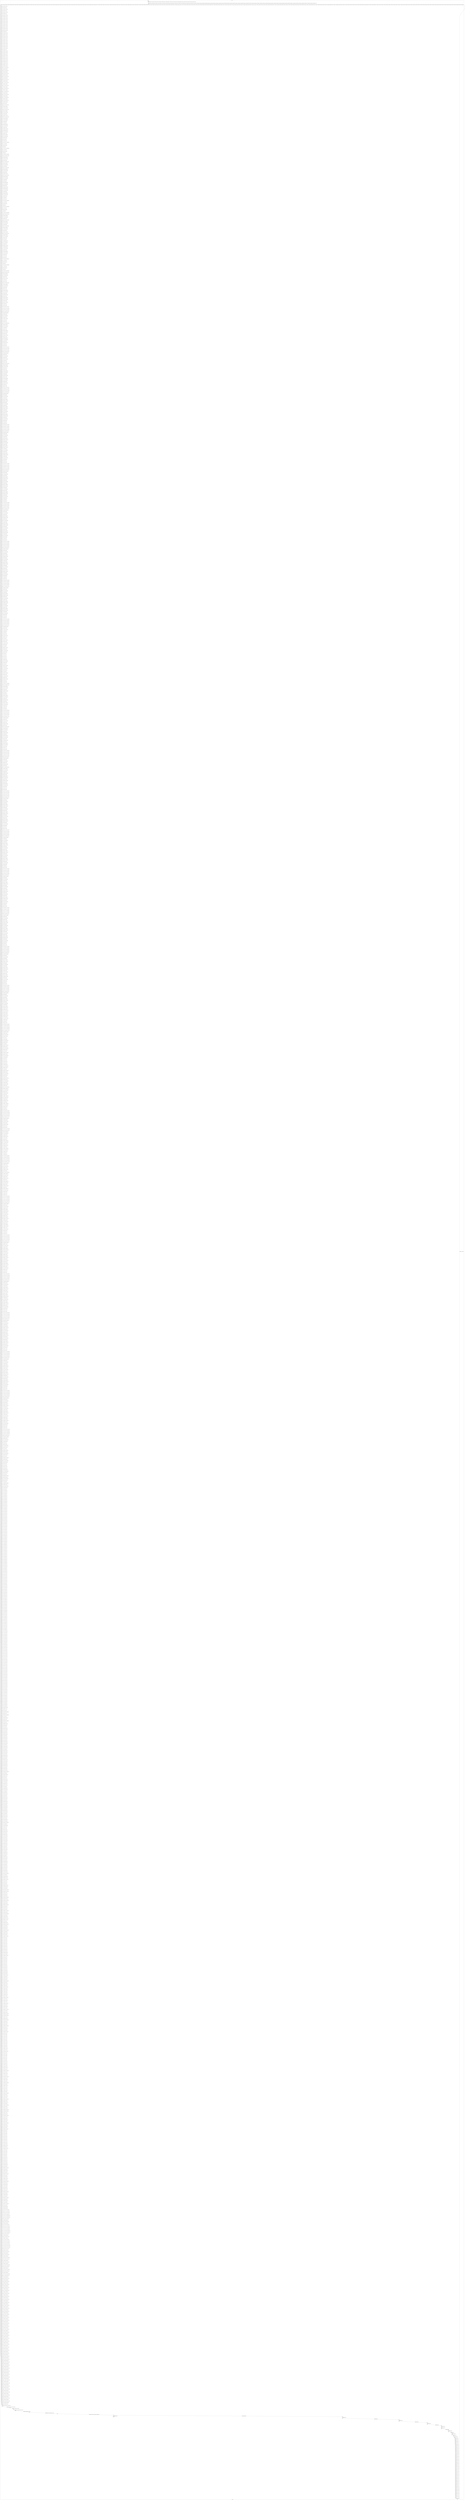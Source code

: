 digraph G {
label="Btor2XCFA";
subgraph cluster_0 {
label="main";
main_init[];
l1[];
l3[];
l4[];
l5[];
l6[];
l7[];
l8[];
l9[];
l10[];
l11[];
l12[];
l13[];
l14[];
l15[];
l16[];
l17[];
l18[];
l19[];
l20[];
l21[];
l22[];
l23[];
l24[];
l25[];
l26[];
l27[];
l28[];
l29[];
l30[];
l31[];
l32[];
l33[];
l34[];
l35[];
l36[];
l37[];
l38[];
l39[];
l40[];
l41[];
l42[];
l43[];
l44[];
l45[];
l46[];
l47[];
l48[];
l49[];
l50[];
l51[];
l52[];
l53[];
l54[];
l55[];
l56[];
l57[];
l58[];
l59[];
l60[];
l61[];
l62[];
l63[];
l64[];
l65[];
l66[];
l67[];
l68[];
l69[];
l70[];
l71[];
l72[];
l73[];
l74[];
l75[];
l76[];
l77[];
l78[];
l79[];
l80[];
l81[];
l82[];
l83[];
l84[];
l85[];
l86[];
l87[];
l88[];
l89[];
l90[];
l91[];
l92[];
l93[];
l94[];
l95[];
l96[];
l97[];
l98[];
l99[];
l100[];
l101[];
l102[];
l103[];
l104[];
l105[];
l106[];
l107[];
l108[];
l109[];
l110[];
l111[];
l112[];
l113[];
l114[];
l115[];
l116[];
l117[];
l118[];
l119[];
l120[];
l121[];
l122[];
l123[];
l124[];
l125[];
l126[];
l127[];
l128[];
l129[];
l130[];
l131[];
l132[];
l133[];
l134[];
l135[];
l136[];
l137[];
l138[];
l139[];
l140[];
l141[];
l142[];
l143[];
l144[];
l145[];
l146[];
l147[];
l148[];
l149[];
l150[];
l151[];
l152[];
l153[];
l154[];
l155[];
l156[];
l157[];
l158[];
l159[];
l160[];
l161[];
l162[];
l163[];
l164[];
l165[];
l166[];
l167[];
l168[];
l169[];
l170[];
l171[];
l172[];
l173[];
l174[];
l175[];
l176[];
l177[];
l178[];
l179[];
l180[];
l181[];
l182[];
l183[];
l184[];
l185[];
l186[];
l187[];
l188[];
l189[];
l190[];
l191[];
l192[];
l193[];
l194[];
l195[];
l196[];
l197[];
l198[];
l199[];
l200[];
l201[];
l202[];
l203[];
l204[];
l205[];
l206[];
l207[];
l208[];
l209[];
l210[];
l211[];
l212[];
l213[];
l214[];
l215[];
l216[];
l217[];
l218[];
l219[];
l220[];
l221[];
l222[];
l223[];
l224[];
l225[];
l226[];
l227[];
l228[];
l229[];
l230[];
l231[];
l232[];
l233[];
l234[];
l235[];
l236[];
l237[];
l238[];
l239[];
l240[];
l241[];
l242[];
l243[];
l244[];
l245[];
l246[];
l247[];
l248[];
l249[];
l250[];
l251[];
l252[];
l253[];
l254[];
l255[];
l256[];
l257[];
l258[];
l259[];
l260[];
l261[];
l262[];
l263[];
l264[];
l265[];
l266[];
l267[];
l268[];
l269[];
l270[];
l271[];
l272[];
l273[];
l274[];
l275[];
l276[];
l277[];
l278[];
l279[];
l280[];
l281[];
l282[];
l283[];
l284[];
l285[];
l286[];
l287[];
l288[];
l289[];
l290[];
l291[];
l292[];
l293[];
l294[];
l295[];
l296[];
l297[];
l298[];
l299[];
l300[];
l301[];
l302[];
l303[];
l304[];
l305[];
l306[];
l307[];
l308[];
l309[];
l310[];
l311[];
l312[];
l313[];
l314[];
l315[];
l316[];
l317[];
l318[];
l319[];
l320[];
l321[];
l322[];
l323[];
l324[];
l325[];
l326[];
l327[];
l328[];
l329[];
l330[];
l331[];
l332[];
l333[];
l334[];
l335[];
l336[];
l337[];
l338[];
l339[];
l340[];
l341[];
l342[];
l343[];
l344[];
l345[];
l346[];
l347[];
l348[];
l349[];
l350[];
l351[];
l352[];
l353[];
l354[];
l355[];
l356[];
l357[];
l358[];
l359[];
l360[];
l361[];
l362[];
l363[];
l364[];
l365[];
l366[];
l367[];
l368[];
l369[];
l370[];
l371[];
l372[];
l373[];
l374[];
l375[];
l376[];
l377[];
l378[];
l379[];
l380[];
l381[];
l382[];
l383[];
l384[];
l385[];
l386[];
l387[];
l388[];
l389[];
l390[];
l391[];
l392[];
l393[];
l394[];
l395[];
l396[];
l397[];
l398[];
l399[];
l400[];
l401[];
l402[];
l403[];
l404[];
l405[];
l406[];
l407[];
l408[];
l409[];
l410[];
l411[];
l412[];
l413[];
l414[];
l415[];
l416[];
l417[];
l418[];
l419[];
l420[];
l421[];
l422[];
l423[];
l424[];
l425[];
l426[];
l427[];
l428[];
l429[];
l430[];
l431[];
l432[];
l433[];
l434[];
l435[];
l436[];
l437[];
l438[];
l439[];
l440[];
l441[];
l442[];
l443[];
l444[];
l445[];
l446[];
l447[];
l448[];
l449[];
l450[];
l451[];
l452[];
l453[];
l454[];
l455[];
l456[];
l457[];
l458[];
l459[];
l460[];
l461[];
l462[];
l463[];
l464[];
l465[];
l466[];
l467[];
l468[];
l469[];
l470[];
l471[];
l472[];
l473[];
l474[];
l475[];
l476[];
l477[];
l478[];
l479[];
l480[];
l481[];
l482[];
l483[];
l484[];
l485[];
l486[];
l487[];
l488[];
l489[];
l490[];
l491[];
l492[];
l493[];
l494[];
l495[];
l496[];
l497[];
l498[];
l499[];
l500[];
l501[];
l502[];
l503[];
l504[];
l505[];
l506[];
l507[];
l508[];
l509[];
l510[];
l511[];
l512[];
l513[];
l514[];
l515[];
l516[];
l517[];
l518[];
l519[];
l520[];
l521[];
l522[];
l523[];
l524[];
l525[];
l526[];
l527[];
l528[];
l529[];
l530[];
l531[];
l532[];
l533[];
l534[];
l535[];
l536[];
l537[];
l538[];
l539[];
l540[];
l541[];
l542[];
l543[];
l544[];
l545[];
l546[];
l547[];
l548[];
l549[];
l550[];
l551[];
l552[];
l553[];
l554[];
l555[];
l556[];
l557[];
l558[];
l559[];
l560[];
l561[];
l562[];
l563[];
l564[];
l565[];
l566[];
l567[];
l568[];
l569[];
l570[];
l571[];
l572[];
l573[];
l574[];
l575[];
l576[];
l577[];
l578[];
l579[];
l580[];
l581[];
l582[];
l583[];
l584[];
l585[];
l586[];
l587[];
l588[];
l589[];
l590[];
l591[];
l592[];
l593[];
l594[];
l595[];
l596[];
l597[];
l598[];
l599[];
l600[];
l601[];
l602[];
l603[];
l604[];
l605[];
l606[];
l607[];
l608[];
l609[];
l610[];
l611[];
l612[];
l613[];
l614[];
l615[];
l616[];
l617[];
l618[];
l619[];
l620[];
l621[];
l622[];
l623[];
l624[];
l625[];
l626[];
l627[];
l628[];
l629[];
l630[];
l631[];
l632[];
l633[];
l634[];
l635[];
l636[];
l637[];
l638[];
l639[];
l640[];
l641[];
l642[];
l643[];
l644[];
l645[];
l646[];
l647[];
l648[];
l649[];
l650[];
l651[];
l652[];
l653[];
l654[];
l655[];
l656[];
l657[];
l658[];
l659[];
l660[];
l661[];
l662[];
l663[];
l664[];
l665[];
l666[];
l667[];
l668[];
l669[];
l670[];
l671[];
l672[];
l673[];
l674[];
l675[];
l676[];
l677[];
l678[];
l679[];
l680[];
l681[];
l682[];
l683[];
l684[];
l685[];
l686[];
l687[];
l688[];
l689[];
l690[];
l691[];
l692[];
l693[];
l694[];
l695[];
l696[];
l697[];
l698[];
l699[];
l700[];
l701[];
l702[];
l703[];
l704[];
l705[];
l706[];
l707[];
l708[];
l709[];
l710[];
l711[];
l712[];
l713[];
l714[];
l715[];
l716[];
l717[];
l718[];
l719[];
l720[];
l721[];
l722[];
l723[];
l724[];
l725[];
l726[];
l727[];
l728[];
l729[];
l730[];
l731[];
l732[];
l733[];
l734[];
l735[];
l736[];
l737[];
l738[];
l739[];
l740[];
l741[];
l742[];
l743[];
l744[];
l745[];
l746[];
l747[];
l748[];
l749[];
l750[];
l751[];
l752[];
l753[];
l754[];
l755[];
l756[];
l757[];
l758[];
l759[];
l760[];
l761[];
l762[];
l763[];
l764[];
l765[];
l766[];
l767[];
l768[];
l769[];
l770[];
l771[];
l772[];
l773[];
l774[];
l775[];
l776[];
l777[];
l778[];
l779[];
l780[];
l781[];
l782[];
l783[];
l784[];
l785[];
l786[];
l787[];
l788[];
l789[];
l790[];
l791[];
l792[];
l793[];
l794[];
l795[];
l796[];
l797[];
l798[];
l799[];
l800[];
l801[];
l802[];
l803[];
l804[];
l805[];
l806[];
l807[];
l808[];
l809[];
l810[];
l811[];
l812[];
l813[];
l814[];
l815[];
l816[];
l817[];
l818[];
l819[];
l820[];
l821[];
l822[];
l823[];
l824[];
l825[];
l826[];
l827[];
l828[];
l829[];
l830[];
l831[];
l832[];
l833[];
l834[];
l835[];
l836[];
l837[];
l838[];
l839[];
l840[];
l841[];
l842[];
l843[];
l844[];
l845[];
l846[];
l847[];
l848[];
l849[];
l850[];
l851[];
l852[];
l853[];
l854[];
l855[];
l856[];
l857[];
l858[];
l859[];
l860[];
l861[];
l862[];
l863[];
l864[];
l865[];
l866[];
l867[];
l868[];
l869[];
l870[];
l871[];
l872[];
l873[];
l874[];
l875[];
l876[];
l877[];
l878[];
l879[];
l880[];
l881[];
l882[];
l883[];
l884[];
l885[];
l886[];
l887[];
l888[];
l889[];
l890[];
l891[];
l892[];
l893[];
l894[];
l895[];
l896[];
l897[];
l898[];
l899[];
l900[];
l901[];
l902[];
l903[];
l904[];
l905[];
l906[];
l907[];
l908[];
l909[];
l910[];
l911[];
l912[];
l913[];
l914[];
l915[];
l916[];
l917[];
l918[];
l919[];
l920[];
l921[];
l922[];
l923[];
l924[];
l925[];
l926[];
l927[];
l928[];
l929[];
l930[];
l931[];
l932[];
l933[];
l934[];
l935[];
l936[];
l937[];
l938[];
l939[];
l940[];
l941[];
l942[];
l943[];
l944[];
l945[];
l946[];
l947[];
l948[];
l949[];
l950[];
l951[];
l952[];
l953[];
l954[];
l955[];
l956[];
l957[];
l958[];
l959[];
l960[];
l961[];
l962[];
l963[];
l964[];
l965[];
l966[];
l967[];
l968[];
l969[];
l970[];
l971[];
l972[];
l973[];
l974[];
l975[];
l976[];
l977[];
l978[];
l979[];
l980[];
l981[];
l982[];
l983[];
l984[];
l985[];
l986[];
l987[];
l988[];
l989[];
l990[];
l991[];
l992[];
l993[];
l994[];
l995[];
l996[];
l997[];
l998[];
l999[];
l1000[];
l1001[];
l1002[];
l1003[];
l1004[];
l1005[];
l1006[];
l1007[];
l1008[];
l1009[];
l1010[];
l1011[];
l1012[];
l1013[];
l1014[];
l1015[];
l1016[];
l1017[];
l1018[];
l1019[];
l1020[];
l1021[];
l1022[];
l1023[];
l1024[];
l1025[];
l1026[];
l1027[];
l1028[];
l1029[];
l1030[];
l1031[];
l1032[];
l1033[];
l1034[];
l1035[];
l1036[];
l1037[];
l1038[];
l1039[];
l1040[];
l1041[];
l1042[];
l1043[];
l1044[];
l1045[];
l1046[];
l1047[];
l1048[];
l1049[];
l1050[];
l1051[];
l1052[];
l1053[];
l1054[];
l1055[];
l1056[];
l1057[];
l1058[];
l1059[];
l1060[];
l1061[];
l1062[];
l1063[];
l1064[];
l1065[];
l1066[];
l1067[];
l1068[];
l1069[];
l1070[];
l1071[];
l1072[];
l1073[];
l1074[];
l1075[];
l1076[];
l1077[];
l1078[];
l1079[];
l1080[];
l1081[];
l1082[];
l1083[];
l1084[];
l1085[];
l1086[];
l1087[];
l1088[];
l1089[];
l1090[];
l1091[];
l1092[];
l1093[];
l1094[];
l1095[];
l1096[];
l1097[];
l1098[];
l1099[];
l1100[];
l1101[];
l1102[];
l1103[];
l1104[];
l1105[];
l1106[];
l1107[];
l1108[];
l1109[];
l1110[];
l1111[];
l1112[];
l1113[];
l1114[];
l1115[];
l1116[];
l1117[];
l1118[];
l1119[];
l1120[];
l1121[];
l1122[];
l1123[];
l1124[];
l1125[];
l1126[];
l1127[];
l1128[];
l1129[];
l1130[];
l1131[];
l1132[];
l1133[];
l1134[];
l1135[];
l1136[];
l1137[];
l1138[];
l1139[];
l1140[];
l1141[];
l1142[];
l1143[];
l1144[];
l1145[];
l1146[];
l1147[];
l1148[];
l1149[];
l1150[];
l1151[];
l1152[];
l1153[];
l1154[];
l1155[];
l1156[];
l1157[];
l1158[];
l1159[];
l1160[];
l1161[];
l1162[];
l1163[];
l1164[];
l1165[];
l1166[];
l1167[];
l1168[];
l1169[];
l1170[];
l1171[];
l1172[];
l1173[];
l1174[];
l1175[];
l1176[];
l1177[];
l1178[];
l1179[];
l1180[];
l1181[];
l1182[];
l1183[];
l1184[];
l1185[];
l1186[];
l1187[];
l1188[];
l1189[];
l1190[];
l1191[];
l1192[];
l1193[];
l1194[];
l1195[];
l1196[];
l1197[];
l1198[];
l1199[];
l1200[];
l1201[];
l1202[];
l1203[];
l1204[];
l1205[];
l1206[];
l1207[];
l1208[];
l1209[];
l1210[];
l1211[];
l1212[];
l1213[];
l1214[];
l1215[];
l1216[];
l1217[];
l1218[];
l1219[];
l1220[];
l1221[];
l1222[];
l1223[];
l1224[];
l1225[];
l1226[];
l1227[];
l1228[];
l1229[];
l1230[];
l1231[];
l1232[];
l1233[];
l1234[];
l1235[];
l1236[];
l1237[];
l1238[];
l1239[];
l1240[];
l1241[];
l1242[];
l1243[];
l1244[];
l1245[];
l1246[];
l1247[];
l1248[];
l1249[];
l1250[];
l1251[];
l1252[];
l1253[];
l1254[];
l1255[];
l1256[];
l1257[];
l1258[];
l1259[];
l1260[];
l1261[];
l1262[];
l1263[];
l1264[];
l1265[];
l1266[];
l1267[];
l1268[];
l1269[];
l1270[];
l1271[];
l1272[];
l1273[];
l1274[];
l1275[];
l1276[];
l1277[];
l1278[];
l1279[];
l1280[];
l1281[];
l1282[];
l1283[];
l1284[];
l1285[];
l1286[];
l1287[];
l1288[];
l1289[];
l1290[];
l1291[];
l1292[];
l1293[];
l1294[];
l1295[];
l1296[];
l1297[];
l1298[];
l1299[];
l1300[];
l1301[];
l1302[];
l1303[];
l1304[];
l1305[];
l1306[];
l1307[];
l1308[];
l1309[];
l1310[];
l1311[];
l1312[];
l1313[];
l1314[];
l1315[];
l1316[];
l1317[];
l1318[];
l1319[];
l1320[];
l1321[];
l1322[];
l1323[];
l1324[];
l1325[];
l1326[];
l1327[];
l1328[];
l1329[];
l1330[];
l1331[];
l1332[];
l1333[];
l1334[];
l1335[];
l1336[];
l1337[];
l1338[];
l1339[];
l1340[];
l1341[];
l1342[];
l1343[];
l1344[];
l1345[];
l1346[];
l1347[];
l1348[];
l1349[];
l1350[];
l1351[];
l1352[];
l1353[];
l1354[];
l1355[];
l1356[];
l1357[];
l1358[];
l1359[];
l1360[];
l1361[];
l1362[];
l1363[];
l1364[];
l1365[];
l1366[];
l1367[];
l1368[];
l1369[];
l1370[];
l1371[];
l1372[];
l1373[];
l1374[];
l1375[];
l1376[];
l1377[];
l1378[];
l1379[];
l1380[];
l1381[];
l1382[];
l1383[];
l1384[];
l1385[];
l1386[];
l1387[];
l1388[];
l1389[];
l1390[];
l1391[];
l1392[];
l1393[];
l1394[];
l1395[];
l1396[];
l1397[];
l1398[];
l1399[];
l1400[];
l1401[];
l1402[];
l1403[];
l1404[];
l1405[];
l1406[];
l1407[];
l1408[];
l1409[];
l1410[];
l1411[];
l1412[];
l1413[];
l1414[];
l1415[];
l1416[];
l1417[];
l1418[];
l1419[];
l1420[];
l1421[];
l1422[];
l1423[];
l1424[];
l1425[];
l1426[];
l1427[];
l1428[];
l1429[];
l1430[];
l1431[];
l1432[];
l1433[];
l1434[];
l1435[];
l1436[];
l1437[];
l1438[];
l1439[];
l1440[];
l1441[];
l1442[];
l1443[];
l1444[];
l1445[];
l1446[];
l1447[];
l1448[];
l1449[];
l1450[];
l1451[];
l1452[];
l1453[];
l1454[];
l1455[];
l1456[];
l1457[];
l1458[];
l1459[];
l1460[];
l1461[];
l1462[];
l1463[];
l1464[];
l1465[];
l1466[];
l1467[];
l1468[];
l1469[];
l1470[];
l1471[];
l1472[];
l1473[];
l1474[];
l1475[];
l1476[];
l1477[];
l1478[];
l1479[];
l1480[];
l1481[];
l1482[];
l1483[];
l1484[];
l1485[];
l1486[];
l1487[];
l1488[];
l1489[];
l1490[];
l1491[];
l1492[];
l1493[];
l1494[];
l1495[];
l1496[];
l1497[];
l1498[];
l1499[];
l1500[];
l1501[];
l1502[];
l1503[];
l1504[];
l1505[];
l1506[];
l1507[];
l1508[];
l1509[];
l1510[];
l1511[];
l1512[];
l1513[];
l1514[];
l1515[];
l1516[];
l1517[];
l1518[];
l1519[];
l1520[];
l1521[];
l1522[];
l1523[];
l1524[];
l1525[];
l1526[];
l1527[];
l1528[];
l1529[];
l1530[];
l1531[];
l1532[];
l1533[];
l1534[];
l1535[];
l1536[];
l1537[];
l1538[];
l1539[];
l1540[];
l1541[];
l1542[];
l1543[];
l1544[];
l1545[];
l1546[];
l1547[];
l1548[];
l1549[];
l1550[];
l1551[];
l1552[];
l1553[];
l1554[];
l1555[];
l1556[];
l1557[];
l1558[];
l1559[];
l1560[];
l1561[];
l1562[];
l1563[];
l1564[];
l1565[];
l1566[];
l1567[];
l1568[];
l1569[];
l1570[];
l1571[];
l1572[];
l1573[];
l1574[];
l1575[];
l1576[];
l1577[];
l1578[];
l1579[];
l1580[];
l1581[];
l1582[];
l1583[];
l1584[];
l1585[];
l1586[];
l1587[];
l1588[];
l1589[];
l1590[];
l1591[];
l1592[];
l1593[];
l1594[];
l1595[];
l1596[];
l1597[];
l1598[];
l1599[];
l1600[];
l1601[];
l1602[];
l1603[];
l1604[];
l1605[];
l1606[];
l1607[];
l1608[];
l1609[];
l1610[];
l1611[];
l1612[];
l1613[];
l1614[];
l1615[];
l1616[];
main_error[];
l1617[];
l1618[];
l1619[];
l1620[];
l1621[];
l1622[];
l1623[];
l1624[];
l1625[];
l1626[];
l1627[];
l1628[];
l1629[];
l1630[];
l1631[];
l1632[];
l1633[];
l1634[];
l1635[];
l1636[];
l1637[];
l1638[];
l1639[];
l1640[];
l1641[];
l1642[];
l1643[];
l1644[];
l1645[];
l1646[];
l1647[];
l1648[];
l1649[];
l1650[];
l1651[];
l1652[];
l1653[];
l1654[];
l1655[];
l1656[];
l1657[];
l1658[];
l1659[];
l1660[];
l1661[];
l1662[];
l1663[];
l1664[];
l1665[];
l1666[];
l1667[];
l1668[];
l1669[];
l1670[];
l1671[];
l1672[];
main_init -> l1 [label="[(assign const_5 #b00000000),(assign const_30 #b0),(assign const_160 #b00000000),(assign const_295 #b1),(assign const_308 #b00000001),(assign const_330 #b00000011),(assign const_331 #b00000000000000000000000000000001),(assign const_332 #b000000000000000000000000),(assign const_379 #b00000010),(assign const_1988 #b00000000000000000000000000000000)] "];
l3 -> l4 [label="[(havoc input_187),(havoc input_189),(havoc input_191),(havoc input_193),(havoc input_195),(havoc input_197),(havoc input_199),(havoc input_201),(havoc input_203),(havoc input_205),(havoc input_207),(havoc input_209),(havoc input_211),(havoc input_213),(havoc input_215),(havoc input_217),(havoc input_219),(havoc input_221),(havoc input_223),(havoc input_225),(havoc input_227),(havoc input_229),(havoc input_231),(havoc input_233),(havoc input_235),(havoc input_237),(havoc input_239),(havoc input_241),(havoc input_243),(havoc input_245),(havoc input_247),(havoc input_249),(havoc input_251),(havoc input_253),(havoc input_255),(havoc input_257),(havoc input_259),(havoc input_261),(havoc input_263),(havoc input_265),(havoc input_267),(havoc input_269),(havoc input_271),(havoc input_273),(havoc input_275),(havoc input_277),(havoc input_279),(havoc input_281),(havoc input_283),(havoc input_285),(havoc input_287),(havoc input_289),(havoc input_291),(havoc input_293),(havoc input_297),(havoc input_301),(havoc input_306),(havoc input_313),(havoc input_318),(havoc input_323),(havoc input_327),(havoc input_346),(havoc input_351),(havoc input_356),(havoc input_362),(havoc input_367),(havoc input_372),(havoc input_376),(havoc input_393),(havoc input_398),(havoc input_403),(havoc input_409),(havoc input_414),(havoc input_419),(havoc input_423),(havoc input_439),(havoc input_447),(havoc input_452),(havoc input_458),(havoc input_470),(havoc input_478),(havoc input_483),(havoc input_489),(havoc input_501),(havoc input_509),(havoc input_514),(havoc input_520),(havoc input_532),(havoc input_538),(havoc input_544),(havoc input_550),(havoc input_562),(havoc input_568),(havoc input_574),(havoc input_580),(havoc input_592),(havoc input_598),(havoc input_604),(havoc input_610),(havoc input_622),(havoc input_628),(havoc input_634),(havoc input_640),(havoc input_652),(havoc input_658),(havoc input_664),(havoc input_670),(havoc input_682),(havoc input_688),(havoc input_694),(havoc input_700),(havoc input_712),(havoc input_717),(havoc input_723),(havoc input_729),(havoc input_737),(havoc input_743),(havoc input_749),(havoc input_758),(havoc input_765),(havoc input_771),(havoc input_783),(havoc input_790),(havoc input_796),(havoc input_802),(havoc input_814),(havoc input_821),(havoc input_827),(havoc input_833),(havoc input_845),(havoc input_851),(havoc input_857),(havoc input_863),(havoc input_875),(havoc input_881),(havoc input_887),(havoc input_893),(havoc input_905),(havoc input_911),(havoc input_917),(havoc input_923),(havoc input_935),(havoc input_941),(havoc input_947),(havoc input_953),(havoc input_965),(havoc input_971),(havoc input_977),(havoc input_983),(havoc input_995),(havoc input_1001),(havoc input_1007),(havoc input_1013),(havoc input_1025),(havoc input_1030),(havoc input_1036),(havoc input_1042),(havoc input_1050),(havoc input_1056),(havoc input_1062),(havoc input_1069),(havoc input_1075),(havoc input_1081),(havoc input_1093),(havoc input_1102),(havoc input_1109),(havoc input_1115),(havoc input_1127),(havoc input_1134),(havoc input_1140),(havoc input_1146),(havoc input_1158),(havoc input_1164),(havoc input_1170),(havoc input_1176),(havoc input_1188),(havoc input_1194),(havoc input_1200),(havoc input_1206),(havoc input_1218),(havoc input_1224),(havoc input_1230),(havoc input_1236),(havoc input_1248),(havoc input_1254),(havoc input_1260),(havoc input_1266),(havoc input_1278),(havoc input_1284),(havoc input_1290),(havoc input_1296),(havoc input_1308),(havoc input_1314),(havoc input_1320),(havoc input_1326),(havoc input_1338),(havoc input_1343),(havoc input_1349),(havoc input_1355),(havoc input_1363),(havoc input_1369)] "];
l4 -> l5 [label="[(assign binary_119 (bvand state_31 (bvnot state_33)))] "];
l5 -> l6 [label="[(assign binary_120 (bvand binary_119 state_35))] "];
l6 -> l7 [label="[(assign binary_121 (bvand binary_120 (bvnot state_37)))] "];
l7 -> l8 [label="[(assign binary_122 (bvand binary_121 state_39))] "];
l8 -> l9 [label="[(assign binary_123 (bvand binary_122 (bvnot state_41)))] "];
l9 -> l10 [label="[(assign binary_124 (bvand binary_123 state_43))] "];
l10 -> l11 [label="[(assign binary_125 (bvand binary_124 (bvnot state_45)))] "];
l11 -> l12 [label="[(assign binary_126 (bvand binary_125 (bvnot state_47)))] "];
l12 -> l13 [label="[(assign binary_127 (bvand binary_126 (bvnot state_49)))] "];
l13 -> l14 [label="[(assign binary_128 (bvand binary_127 (bvnot state_51)))] "];
l14 -> l15 [label="[(assign binary_129 (bvand binary_128 (bvnot state_53)))] "];
l15 -> l16 [label="[(assign binary_130 (bvand binary_129 (bvnot state_55)))] "];
l16 -> l17 [label="[(assign binary_131 (bvand binary_130 (bvnot state_57)))] "];
l17 -> l18 [label="[(assign binary_132 (bvand binary_131 (bvnot state_59)))] "];
l18 -> l19 [label="[(assign binary_133 (bvand binary_132 (bvnot state_61)))] "];
l19 -> l20 [label="[(assign binary_134 (bvand binary_133 (bvnot state_63)))] "];
l20 -> l21 [label="[(assign binary_135 (bvand binary_134 (bvnot state_65)))] "];
l21 -> l22 [label="[(assign binary_136 (bvand binary_135 state_67))] "];
l22 -> l23 [label="[(assign binary_137 (bvand binary_136 (bvnot state_69)))] "];
l23 -> l24 [label="[(assign binary_138 (bvand binary_137 (bvnot state_71)))] "];
l24 -> l25 [label="[(assign binary_139 (bvand binary_138 (bvnot state_73)))] "];
l25 -> l26 [label="[(assign binary_140 (bvand binary_139 (bvnot state_75)))] "];
l26 -> l27 [label="[(assign binary_141 (bvand binary_140 (bvnot state_77)))] "];
l27 -> l28 [label="[(assign binary_142 (bvand binary_141 (bvnot state_79)))] "];
l28 -> l29 [label="[(assign binary_143 (bvand binary_142 (bvnot state_81)))] "];
l29 -> l30 [label="[(assign binary_144 (bvand binary_143 (bvnot state_83)))] "];
l30 -> l31 [label="[(assign binary_145 (bvand binary_144 (bvnot state_85)))] "];
l31 -> l32 [label="[(assign binary_146 (bvand binary_145 (bvnot state_87)))] "];
l32 -> l33 [label="[(assign binary_147 (bvand binary_146 (bvnot state_89)))] "];
l33 -> l34 [label="[(assign binary_148 (bvand binary_147 state_91))] "];
l34 -> l35 [label="[(assign binary_149 (bvand binary_148 (bvnot state_93)))] "];
l35 -> l36 [label="[(assign binary_150 (bvand binary_149 (bvnot state_95)))] "];
l36 -> l37 [label="[(assign binary_151 (bvand binary_150 (bvnot state_97)))] "];
l37 -> l38 [label="[(assign binary_152 (bvand binary_151 (bvnot state_99)))] "];
l38 -> l39 [label="[(assign binary_153 (bvand binary_152 (bvnot state_101)))] "];
l39 -> l40 [label="[(assign binary_154 (bvand binary_153 (bvnot state_103)))] "];
l40 -> l41 [label="[(assign binary_155 (bvand binary_154 (bvnot state_105)))] "];
l41 -> l42 [label="[(assign binary_156 (bvand binary_155 (bvnot state_107)))] "];
l42 -> l43 [label="[(assign binary_157 (bvand binary_156 (bvnot state_109)))] "];
l43 -> l44 [label="[(assign binary_158 (bvand binary_157 (bvnot state_111)))] "];
l44 -> l45 [label="[(assign binary_159 (bvand binary_158 (bvnot state_113)))] "];
l45 -> l46 [label="[(assign comparison_161 (ite (= const_160 state_6) #b1 #b0))] "];
l46 -> l47 [label="[(assign binary_162 (bvand binary_159 comparison_161))] "];
l47 -> l48 [label="[(assign comparison_163 (ite (= const_160 state_8) #b1 #b0))] "];
l48 -> l49 [label="[(assign binary_164 (bvand binary_162 comparison_163))] "];
l49 -> l50 [label="[(assign comparison_165 (ite (= const_160 state_10) #b1 #b0))] "];
l50 -> l51 [label="[(assign binary_166 (bvand binary_164 comparison_165))] "];
l51 -> l52 [label="[(assign comparison_167 (ite (= const_160 state_12) #b1 #b0))] "];
l52 -> l53 [label="[(assign binary_168 (bvand binary_166 comparison_167))] "];
l53 -> l54 [label="[(assign comparison_169 (ite (= const_160 state_14) #b1 #b0))] "];
l54 -> l55 [label="[(assign binary_170 (bvand binary_168 comparison_169))] "];
l55 -> l56 [label="[(assign comparison_171 (ite (= const_160 state_16) #b1 #b0))] "];
l56 -> l57 [label="[(assign binary_172 (bvand binary_170 comparison_171))] "];
l57 -> l58 [label="[(assign comparison_173 (ite (= const_160 state_18) #b1 #b0))] "];
l58 -> l59 [label="[(assign binary_174 (bvand binary_172 comparison_173))] "];
l59 -> l60 [label="[(assign comparison_175 (ite (= const_160 state_20) #b1 #b0))] "];
l60 -> l61 [label="[(assign binary_176 (bvand binary_174 comparison_175))] "];
l61 -> l62 [label="[(assign comparison_177 (ite (= const_160 state_22) #b1 #b0))] "];
l62 -> l63 [label="[(assign binary_178 (bvand binary_176 comparison_177))] "];
l63 -> l64 [label="[(assign comparison_179 (ite (= const_160 state_24) #b1 #b0))] "];
l64 -> l65 [label="[(assign binary_180 (bvand binary_178 comparison_179))] "];
l65 -> l66 [label="[(assign comparison_181 (ite (= const_160 state_26) #b1 #b0))] "];
l66 -> l67 [label="[(assign binary_182 (bvand binary_180 comparison_181))] "];
l67 -> l68 [label="[(assign comparison_183 (ite (= const_160 state_28) #b1 #b0))] "];
l68 -> l69 [label="[(assign binary_184 (bvand binary_182 comparison_183))] "];
l69 -> l70 [label="[(assign binary_185 (bvand state_117 binary_184))] "];
l70 -> l71 [label="[(assign comparison_298 (ite (= const_160 input_199) #b1 #b0))] "];
l71 -> l72 [label="[(assign binary_299 (bvand input_227 comparison_298))] "];
l72 -> l73 [label="[(assign binary_300 (bvor (bvnot input_297) binary_299))] "];
l73 -> l74 [label="[(assign comparison_302 (ite (= const_160 input_201) #b1 #b0))] "];
l74 -> l75 [label="[(assign binary_303 (bvand input_231 comparison_302))] "];
l75 -> l76 [label="[(assign binary_304 (bvor (bvnot input_301) binary_303))] "];
l76 -> l77 [label="[(assign binary_305 (bvand binary_300 binary_304))] "];
l77 -> l78 [label="[(assign binary_307 (bvand input_231 (bvnot input_301)))] "];
l78 -> l79 [label="[(assign comparison_309 (ite (= const_308 input_201) #b1 #b0))] "];
l79 -> l80 [label="[(assign binary_310 (bvand binary_307 comparison_309))] "];
l80 -> l81 [label="[(assign binary_311 (bvor (bvnot input_306) binary_310))] "];
l81 -> l82 [label="[(assign binary_312 (bvand binary_305 binary_311))] "];
l82 -> l83 [label="[(assign binary_314 (bvor input_233 input_306))] "];
l83 -> l84 [label="[(assign binary_315 (bvand comparison_309 binary_314))] "];
l84 -> l85 [label="[(assign binary_316 (bvor (bvnot input_313) binary_315))] "];
l85 -> l86 [label="[(assign binary_317 (bvand binary_312 binary_316))] "];
l86 -> l87 [label="[(assign binary_319 (bvand binary_314 (bvnot input_313)))] "];
l87 -> l88 [label="[(assign binary_320 (bvand comparison_302 binary_319))] "];
l88 -> l89 [label="[(assign binary_321 (bvor (bvnot input_318) binary_320))] "];
l89 -> l90 [label="[(assign binary_322 (bvand binary_317 binary_321))] "];
l90 -> l91 [label="[(assign binary_324 (bvand input_241 comparison_302))] "];
l91 -> l92 [label="[(assign binary_325 (bvor (bvnot input_323) binary_324))] "];
l92 -> l93 [label="[(assign binary_326 (bvand binary_322 binary_325))] "];
l93 -> l94 [label="[(assign binary_328 (bvor input_229 input_297))] "];
l94 -> l95 [label="[(assign binary_329 (bvor binary_328 input_323))] "];
l95 -> l96 [label="[(assign ternary_333 (ite (= input_297 #b1) const_308 input_199))] "];
l96 -> l97 [label="[(assign binary_334 (++ const_332 ternary_333))] "];
l97 -> l98 [label="[(assign binary_335 (bvadd const_331 binary_334))] "];
l98 -> l99 [label="[(assign slice_336 (extract binary_335 0 8))] "];
l99 -> l100 [label="[(assign ternary_337 (ite (= input_301 #b1) slice_336 ternary_333))] "];
l100 -> l101 [label="[(assign binary_338 (++ const_332 ternary_337))] "];
l101 -> l102 [label="[(assign binary_339 (bvadd const_331 binary_338))] "];
l102 -> l103 [label="[(assign slice_340 (extract binary_339 0 8))] "];
l103 -> l104 [label="[(assign ternary_341 (ite (= input_323 #b1) slice_340 ternary_337))] "];
l104 -> l105 [label="[(assign comparison_342 (ite (= const_330 ternary_341) #b1 #b0))] "];
l105 -> l106 [label="[(assign binary_343 (bvand binary_329 comparison_342))] "];
l106 -> l107 [label="[(assign binary_344 (bvor (bvnot input_327) binary_343))] "];
l107 -> l108 [label="[(assign binary_345 (bvand binary_326 binary_344))] "];
l108 -> l109 [label="[(assign comparison_347 (ite (= const_308 input_203) #b1 #b0))] "];
l109 -> l110 [label="[(assign binary_348 (bvand input_251 comparison_347))] "];
l110 -> l111 [label="[(assign binary_349 (bvor (bvnot input_346) binary_348))] "];
l111 -> l112 [label="[(assign binary_350 (bvand binary_345 binary_349))] "];
l112 -> l113 [label="[(assign comparison_352 (ite (= const_160 input_205) #b1 #b0))] "];
l113 -> l114 [label="[(assign binary_353 (bvand input_255 comparison_352))] "];
l114 -> l115 [label="[(assign binary_354 (bvor (bvnot input_351) binary_353))] "];
l115 -> l116 [label="[(assign binary_355 (bvand binary_350 binary_354))] "];
l116 -> l117 [label="[(assign binary_357 (bvand input_255 (bvnot input_351)))] "];
l117 -> l118 [label="[(assign comparison_358 (ite (= const_308 input_205) #b1 #b0))] "];
l118 -> l119 [label="[(assign binary_359 (bvand binary_357 comparison_358))] "];
l119 -> l120 [label="[(assign binary_360 (bvor (bvnot input_356) binary_359))] "];
l120 -> l121 [label="[(assign binary_361 (bvand binary_355 binary_360))] "];
l121 -> l122 [label="[(assign binary_363 (bvor input_257 input_356))] "];
l122 -> l123 [label="[(assign binary_364 (bvand comparison_358 binary_363))] "];
l123 -> l124 [label="[(assign binary_365 (bvor (bvnot input_362) binary_364))] "];
l124 -> l125 [label="[(assign binary_366 (bvand binary_361 binary_365))] "];
l125 -> l126 [label="[(assign binary_368 (bvand binary_363 (bvnot input_362)))] "];
l126 -> l127 [label="[(assign binary_369 (bvand comparison_352 binary_368))] "];
l127 -> l128 [label="[(assign binary_370 (bvor (bvnot input_367) binary_369))] "];
l128 -> l129 [label="[(assign binary_371 (bvand binary_366 binary_370))] "];
l129 -> l130 [label="[(assign binary_373 (bvand input_265 comparison_352))] "];
l130 -> l131 [label="[(assign binary_374 (bvor (bvnot input_372) binary_373))] "];
l131 -> l132 [label="[(assign binary_375 (bvand binary_371 binary_374))] "];
l132 -> l133 [label="[(assign binary_377 (bvor input_253 input_346))] "];
l133 -> l134 [label="[(assign binary_378 (bvor binary_377 input_372))] "];
l134 -> l135 [label="[(assign ternary_380 (ite (= input_346 #b1) const_379 input_203))] "];
l135 -> l136 [label="[(assign binary_381 (++ const_332 ternary_380))] "];
l136 -> l137 [label="[(assign binary_382 (bvadd const_331 binary_381))] "];
l137 -> l138 [label="[(assign slice_383 (extract binary_382 0 8))] "];
l138 -> l139 [label="[(assign ternary_384 (ite (= input_351 #b1) slice_383 ternary_380))] "];
l139 -> l140 [label="[(assign binary_385 (++ const_332 ternary_384))] "];
l140 -> l141 [label="[(assign binary_386 (bvadd const_331 binary_385))] "];
l141 -> l142 [label="[(assign slice_387 (extract binary_386 0 8))] "];
l142 -> l143 [label="[(assign ternary_388 (ite (= input_372 #b1) slice_387 ternary_384))] "];
l143 -> l144 [label="[(assign comparison_389 (ite (= const_330 ternary_388) #b1 #b0))] "];
l144 -> l145 [label="[(assign binary_390 (bvand binary_378 comparison_389))] "];
l145 -> l146 [label="[(assign binary_391 (bvor (bvnot input_376) binary_390))] "];
l146 -> l147 [label="[(assign binary_392 (bvand binary_375 binary_391))] "];
l147 -> l148 [label="[(assign comparison_394 (ite (= const_379 input_207) #b1 #b0))] "];
l148 -> l149 [label="[(assign binary_395 (bvand input_275 comparison_394))] "];
l149 -> l150 [label="[(assign binary_396 (bvor (bvnot input_393) binary_395))] "];
l150 -> l151 [label="[(assign binary_397 (bvand binary_392 binary_396))] "];
l151 -> l152 [label="[(assign comparison_399 (ite (= const_160 input_209) #b1 #b0))] "];
l152 -> l153 [label="[(assign binary_400 (bvand input_279 comparison_399))] "];
l153 -> l154 [label="[(assign binary_401 (bvor (bvnot input_398) binary_400))] "];
l154 -> l155 [label="[(assign binary_402 (bvand binary_397 binary_401))] "];
l155 -> l156 [label="[(assign binary_404 (bvand input_279 (bvnot input_398)))] "];
l156 -> l157 [label="[(assign comparison_405 (ite (= const_308 input_209) #b1 #b0))] "];
l157 -> l158 [label="[(assign binary_406 (bvand binary_404 comparison_405))] "];
l158 -> l159 [label="[(assign binary_407 (bvor (bvnot input_403) binary_406))] "];
l159 -> l160 [label="[(assign binary_408 (bvand binary_402 binary_407))] "];
l160 -> l161 [label="[(assign binary_410 (bvor input_281 input_403))] "];
l161 -> l162 [label="[(assign binary_411 (bvand comparison_405 binary_410))] "];
l162 -> l163 [label="[(assign binary_412 (bvor (bvnot input_409) binary_411))] "];
l163 -> l164 [label="[(assign binary_413 (bvand binary_408 binary_412))] "];
l164 -> l165 [label="[(assign binary_415 (bvand binary_410 (bvnot input_409)))] "];
l165 -> l166 [label="[(assign binary_416 (bvand comparison_399 binary_415))] "];
l166 -> l167 [label="[(assign binary_417 (bvor (bvnot input_414) binary_416))] "];
l167 -> l168 [label="[(assign binary_418 (bvand binary_413 binary_417))] "];
l168 -> l169 [label="[(assign binary_420 (bvand input_289 comparison_399))] "];
l169 -> l170 [label="[(assign binary_421 (bvor (bvnot input_419) binary_420))] "];
l170 -> l171 [label="[(assign binary_422 (bvand binary_418 binary_421))] "];
l171 -> l172 [label="[(assign binary_424 (bvor input_277 input_393))] "];
l172 -> l173 [label="[(assign binary_425 (bvor binary_424 input_419))] "];
l173 -> l174 [label="[(assign ternary_426 (ite (= input_393 #b1) const_330 input_207))] "];
l174 -> l175 [label="[(assign binary_427 (++ const_332 ternary_426))] "];
l175 -> l176 [label="[(assign binary_428 (bvadd const_331 binary_427))] "];
l176 -> l177 [label="[(assign slice_429 (extract binary_428 0 8))] "];
l177 -> l178 [label="[(assign ternary_430 (ite (= input_398 #b1) slice_429 ternary_426))] "];
l178 -> l179 [label="[(assign binary_431 (++ const_332 ternary_430))] "];
l179 -> l180 [label="[(assign binary_432 (bvadd const_331 binary_431))] "];
l180 -> l181 [label="[(assign slice_433 (extract binary_432 0 8))] "];
l181 -> l182 [label="[(assign ternary_434 (ite (= input_419 #b1) slice_433 ternary_430))] "];
l182 -> l183 [label="[(assign comparison_435 (ite (= const_330 ternary_434) #b1 #b0))] "];
l183 -> l184 [label="[(assign binary_436 (bvand binary_425 comparison_435))] "];
l184 -> l185 [label="[(assign binary_437 (bvor (bvnot input_423) binary_436))] "];
l185 -> l186 [label="[(assign binary_438 (bvand binary_422 binary_437))] "];
l186 -> l187 [label="[(assign binary_440 (bvand input_227 (bvnot input_297)))] "];
l187 -> l188 [label="[(assign binary_441 (bvor binary_440 input_301))] "];
l188 -> l189 [label="[(assign binary_442 (bvand input_211 binary_441))] "];
l189 -> l190 [label="[(assign comparison_443 (ite (= const_160 ternary_341) #b1 #b0))] "];
l190 -> l191 [label="[(assign binary_444 (bvand binary_442 comparison_443))] "];
l191 -> l192 [label="[(assign binary_445 (bvor (bvnot input_439) binary_444))] "];
l192 -> l193 [label="[(assign binary_446 (bvand binary_438 binary_445))] "];
l193 -> l194 [label="[(assign binary_448 (bvand input_211 input_237))] "];
l194 -> l195 [label="[(assign binary_449 (bvand binary_448 comparison_443))] "];
l195 -> l196 [label="[(assign binary_450 (bvor (bvnot input_447) binary_449))] "];
l196 -> l197 [label="[(assign binary_451 (bvand binary_446 binary_450))] "];
l197 -> l198 [label="[(assign binary_453 (bvand binary_329 (bvnot input_327)))] "];
l198 -> l199 [label="[(assign binary_454 (bvand input_211 binary_453))] "];
l199 -> l200 [label="[(assign binary_455 (bvand binary_454 comparison_443))] "];
l200 -> l201 [label="[(assign binary_456 (bvor (bvnot input_452) binary_455))] "];
l201 -> l202 [label="[(assign binary_457 (bvand binary_451 binary_456))] "];
l202 -> l203 [label="[(assign binary_459 (bvand input_241 (bvnot input_323)))] "];
l203 -> l204 [label="[(assign binary_460 (bvor binary_459 input_452))] "];
l204 -> l205 [label="[(assign binary_461 (bvand input_211 binary_460))] "];
l205 -> l206 [label="[(assign ternary_462 (ite (= input_439 #b1) input_187 input_201))] "];
l206 -> l207 [label="[(assign ternary_463 (ite (= input_447 #b1) input_187 ternary_462))] "];
l207 -> l208 [label="[(assign ternary_464 (ite (= input_452 #b1) input_187 ternary_463))] "];
l208 -> l209 [label="[(assign comparison_465 (ite (= const_308 ternary_464) #b1 #b0))] "];
l209 -> l210 [label="[(assign binary_466 (bvand comparison_443 comparison_465))] "];
l210 -> l211 [label="[(assign binary_467 (bvand binary_461 binary_466))] "];
l211 -> l212 [label="[(assign binary_468 (bvor (bvnot input_458) binary_467))] "];
l212 -> l213 [label="[(assign binary_469 (bvand binary_457 binary_468))] "];
l213 -> l214 [label="[(assign binary_471 (bvand input_251 (bvnot input_346)))] "];
l214 -> l215 [label="[(assign binary_472 (bvor binary_471 input_351))] "];
l215 -> l216 [label="[(assign binary_473 (bvand input_211 binary_472))] "];
l216 -> l217 [label="[(assign comparison_474 (ite (= const_160 ternary_388) #b1 #b0))] "];
l217 -> l218 [label="[(assign binary_475 (bvand binary_473 comparison_474))] "];
l218 -> l219 [label="[(assign binary_476 (bvor (bvnot input_470) binary_475))] "];
l219 -> l220 [label="[(assign binary_477 (bvand binary_469 binary_476))] "];
l220 -> l221 [label="[(assign binary_479 (bvand input_211 input_261))] "];
l221 -> l222 [label="[(assign binary_480 (bvand binary_479 comparison_474))] "];
l222 -> l223 [label="[(assign binary_481 (bvor (bvnot input_478) binary_480))] "];
l223 -> l224 [label="[(assign binary_482 (bvand binary_477 binary_481))] "];
l224 -> l225 [label="[(assign binary_484 (bvand binary_378 (bvnot input_376)))] "];
l225 -> l226 [label="[(assign binary_485 (bvand input_211 binary_484))] "];
l226 -> l227 [label="[(assign binary_486 (bvand binary_485 comparison_474))] "];
l227 -> l228 [label="[(assign binary_487 (bvor (bvnot input_483) binary_486))] "];
l228 -> l229 [label="[(assign binary_488 (bvand binary_482 binary_487))] "];
l229 -> l230 [label="[(assign binary_490 (bvand input_265 (bvnot input_372)))] "];
l230 -> l231 [label="[(assign binary_491 (bvor binary_490 input_483))] "];
l231 -> l232 [label="[(assign binary_492 (bvand input_211 binary_491))] "];
l232 -> l233 [label="[(assign ternary_493 (ite (= input_470 #b1) input_187 input_205))] "];
l233 -> l234 [label="[(assign ternary_494 (ite (= input_478 #b1) input_187 ternary_493))] "];
l234 -> l235 [label="[(assign ternary_495 (ite (= input_483 #b1) input_187 ternary_494))] "];
l235 -> l236 [label="[(assign comparison_496 (ite (= const_308 ternary_495) #b1 #b0))] "];
l236 -> l237 [label="[(assign binary_497 (bvand comparison_474 comparison_496))] "];
l237 -> l238 [label="[(assign binary_498 (bvand binary_492 binary_497))] "];
l238 -> l239 [label="[(assign binary_499 (bvor (bvnot input_489) binary_498))] "];
l239 -> l240 [label="[(assign binary_500 (bvand binary_488 binary_499))] "];
l240 -> l241 [label="[(assign binary_502 (bvand input_275 (bvnot input_393)))] "];
l241 -> l242 [label="[(assign binary_503 (bvor binary_502 input_398))] "];
l242 -> l243 [label="[(assign binary_504 (bvand input_211 binary_503))] "];
l243 -> l244 [label="[(assign comparison_505 (ite (= const_160 ternary_434) #b1 #b0))] "];
l244 -> l245 [label="[(assign binary_506 (bvand binary_504 comparison_505))] "];
l245 -> l246 [label="[(assign binary_507 (bvor (bvnot input_501) binary_506))] "];
l246 -> l247 [label="[(assign binary_508 (bvand binary_500 binary_507))] "];
l247 -> l248 [label="[(assign binary_510 (bvand input_211 input_285))] "];
l248 -> l249 [label="[(assign binary_511 (bvand binary_510 comparison_505))] "];
l249 -> l250 [label="[(assign binary_512 (bvor (bvnot input_509) binary_511))] "];
l250 -> l251 [label="[(assign binary_513 (bvand binary_508 binary_512))] "];
l251 -> l252 [label="[(assign binary_515 (bvand binary_425 (bvnot input_423)))] "];
l252 -> l253 [label="[(assign binary_516 (bvand input_211 binary_515))] "];
l253 -> l254 [label="[(assign binary_517 (bvand binary_516 comparison_505))] "];
l254 -> l255 [label="[(assign binary_518 (bvor (bvnot input_514) binary_517))] "];
l255 -> l256 [label="[(assign binary_519 (bvand binary_513 binary_518))] "];
l256 -> l257 [label="[(assign binary_521 (bvand input_289 (bvnot input_419)))] "];
l257 -> l258 [label="[(assign binary_522 (bvor binary_521 input_514))] "];
l258 -> l259 [label="[(assign binary_523 (bvand input_211 binary_522))] "];
l259 -> l260 [label="[(assign ternary_524 (ite (= input_501 #b1) input_187 input_209))] "];
l260 -> l261 [label="[(assign ternary_525 (ite (= input_509 #b1) input_187 ternary_524))] "];
l261 -> l262 [label="[(assign ternary_526 (ite (= input_514 #b1) input_187 ternary_525))] "];
l262 -> l263 [label="[(assign comparison_527 (ite (= const_308 ternary_526) #b1 #b0))] "];
l263 -> l264 [label="[(assign binary_528 (bvand comparison_505 comparison_527))] "];
l264 -> l265 [label="[(assign binary_529 (bvand binary_523 binary_528))] "];
l265 -> l266 [label="[(assign binary_530 (bvor (bvnot input_520) binary_529))] "];
l266 -> l267 [label="[(assign binary_531 (bvand binary_519 binary_530))] "];
l267 -> l268 [label="[(assign binary_533 (bvand input_213 comparison_443))] "];
l268 -> l269 [label="[(assign binary_534 (bvand binary_441 (bvnot input_439)))] "];
l269 -> l270 [label="[(assign binary_535 (bvand binary_533 binary_534))] "];
l270 -> l271 [label="[(assign binary_536 (bvor (bvnot input_532) binary_535))] "];
l271 -> l272 [label="[(assign binary_537 (bvand binary_531 binary_536))] "];
l272 -> l273 [label="[(assign binary_539 (bvand input_213 comparison_443))] "];
l273 -> l274 [label="[(assign binary_540 (bvand input_237 (bvnot input_447)))] "];
l274 -> l275 [label="[(assign binary_541 (bvand binary_539 binary_540))] "];
l275 -> l276 [label="[(assign binary_542 (bvor (bvnot input_538) binary_541))] "];
l276 -> l277 [label="[(assign binary_543 (bvand binary_537 binary_542))] "];
l277 -> l278 [label="[(assign binary_545 (bvand input_213 comparison_443))] "];
l278 -> l279 [label="[(assign binary_546 (bvand binary_453 (bvnot input_452)))] "];
l279 -> l280 [label="[(assign binary_547 (bvand binary_545 binary_546))] "];
l280 -> l281 [label="[(assign binary_548 (bvor (bvnot input_544) binary_547))] "];
l281 -> l282 [label="[(assign binary_549 (bvand binary_543 binary_548))] "];
l282 -> l283 [label="[(assign binary_551 (bvor binary_460 input_544))] "];
l283 -> l284 [label="[(assign binary_552 (bvand input_213 binary_551))] "];
l284 -> l285 [label="[(assign ternary_553 (ite (= input_458 #b1) input_187 ternary_464))] "];
l285 -> l286 [label="[(assign ternary_554 (ite (= input_532 #b1) const_160 ternary_553))] "];
l286 -> l287 [label="[(assign ternary_555 (ite (= input_538 #b1) const_160 ternary_554))] "];
l287 -> l288 [label="[(assign ternary_556 (ite (= input_544 #b1) const_160 ternary_555))] "];
l288 -> l289 [label="[(assign comparison_557 (ite (= const_308 ternary_556) #b1 #b0))] "];
l289 -> l290 [label="[(assign binary_558 (bvand comparison_443 comparison_557))] "];
l290 -> l291 [label="[(assign binary_559 (bvand binary_552 binary_558))] "];
l291 -> l292 [label="[(assign binary_560 (bvor (bvnot input_550) binary_559))] "];
l292 -> l293 [label="[(assign binary_561 (bvand binary_549 binary_560))] "];
l293 -> l294 [label="[(assign binary_563 (bvand input_213 comparison_474))] "];
l294 -> l295 [label="[(assign binary_564 (bvand binary_472 (bvnot input_470)))] "];
l295 -> l296 [label="[(assign binary_565 (bvand binary_563 binary_564))] "];
l296 -> l297 [label="[(assign binary_566 (bvor (bvnot input_562) binary_565))] "];
l297 -> l298 [label="[(assign binary_567 (bvand binary_561 binary_566))] "];
l298 -> l299 [label="[(assign binary_569 (bvand input_213 comparison_474))] "];
l299 -> l300 [label="[(assign binary_570 (bvand input_261 (bvnot input_478)))] "];
l300 -> l301 [label="[(assign binary_571 (bvand binary_569 binary_570))] "];
l301 -> l302 [label="[(assign binary_572 (bvor (bvnot input_568) binary_571))] "];
l302 -> l303 [label="[(assign binary_573 (bvand binary_567 binary_572))] "];
l303 -> l304 [label="[(assign binary_575 (bvand input_213 comparison_474))] "];
l304 -> l305 [label="[(assign binary_576 (bvand binary_484 (bvnot input_483)))] "];
l305 -> l306 [label="[(assign binary_577 (bvand binary_575 binary_576))] "];
l306 -> l307 [label="[(assign binary_578 (bvor (bvnot input_574) binary_577))] "];
l307 -> l308 [label="[(assign binary_579 (bvand binary_573 binary_578))] "];
l308 -> l309 [label="[(assign binary_581 (bvor binary_491 input_574))] "];
l309 -> l310 [label="[(assign binary_582 (bvand input_213 binary_581))] "];
l310 -> l311 [label="[(assign ternary_583 (ite (= input_489 #b1) input_187 ternary_495))] "];
l311 -> l312 [label="[(assign ternary_584 (ite (= input_562 #b1) const_160 ternary_583))] "];
l312 -> l313 [label="[(assign ternary_585 (ite (= input_568 #b1) const_160 ternary_584))] "];
l313 -> l314 [label="[(assign ternary_586 (ite (= input_574 #b1) const_160 ternary_585))] "];
l314 -> l315 [label="[(assign comparison_587 (ite (= const_308 ternary_586) #b1 #b0))] "];
l315 -> l316 [label="[(assign binary_588 (bvand comparison_474 comparison_587))] "];
l316 -> l317 [label="[(assign binary_589 (bvand binary_582 binary_588))] "];
l317 -> l318 [label="[(assign binary_590 (bvor (bvnot input_580) binary_589))] "];
l318 -> l319 [label="[(assign binary_591 (bvand binary_579 binary_590))] "];
l319 -> l320 [label="[(assign binary_593 (bvand input_213 comparison_505))] "];
l320 -> l321 [label="[(assign binary_594 (bvand binary_503 (bvnot input_501)))] "];
l321 -> l322 [label="[(assign binary_595 (bvand binary_593 binary_594))] "];
l322 -> l323 [label="[(assign binary_596 (bvor (bvnot input_592) binary_595))] "];
l323 -> l324 [label="[(assign binary_597 (bvand binary_591 binary_596))] "];
l324 -> l325 [label="[(assign binary_599 (bvand input_213 comparison_505))] "];
l325 -> l326 [label="[(assign binary_600 (bvand input_285 (bvnot input_509)))] "];
l326 -> l327 [label="[(assign binary_601 (bvand binary_599 binary_600))] "];
l327 -> l328 [label="[(assign binary_602 (bvor (bvnot input_598) binary_601))] "];
l328 -> l329 [label="[(assign binary_603 (bvand binary_597 binary_602))] "];
l329 -> l330 [label="[(assign binary_605 (bvand input_213 comparison_505))] "];
l330 -> l331 [label="[(assign binary_606 (bvand binary_515 (bvnot input_514)))] "];
l331 -> l332 [label="[(assign binary_607 (bvand binary_605 binary_606))] "];
l332 -> l333 [label="[(assign binary_608 (bvor (bvnot input_604) binary_607))] "];
l333 -> l334 [label="[(assign binary_609 (bvand binary_603 binary_608))] "];
l334 -> l335 [label="[(assign binary_611 (bvor binary_522 input_604))] "];
l335 -> l336 [label="[(assign binary_612 (bvand input_213 binary_611))] "];
l336 -> l337 [label="[(assign ternary_613 (ite (= input_520 #b1) input_187 ternary_526))] "];
l337 -> l338 [label="[(assign ternary_614 (ite (= input_592 #b1) const_160 ternary_613))] "];
l338 -> l339 [label="[(assign ternary_615 (ite (= input_598 #b1) const_160 ternary_614))] "];
l339 -> l340 [label="[(assign ternary_616 (ite (= input_604 #b1) const_160 ternary_615))] "];
l340 -> l341 [label="[(assign comparison_617 (ite (= const_308 ternary_616) #b1 #b0))] "];
l341 -> l342 [label="[(assign binary_618 (bvand comparison_505 comparison_617))] "];
l342 -> l343 [label="[(assign binary_619 (bvand binary_612 binary_618))] "];
l343 -> l344 [label="[(assign binary_620 (bvor (bvnot input_610) binary_619))] "];
l344 -> l345 [label="[(assign binary_621 (bvand binary_609 binary_620))] "];
l345 -> l346 [label="[(assign binary_623 (bvand input_213 comparison_443))] "];
l346 -> l347 [label="[(assign binary_624 (bvand binary_534 (bvnot input_532)))] "];
l347 -> l348 [label="[(assign binary_625 (bvand binary_623 binary_624))] "];
l348 -> l349 [label="[(assign binary_626 (bvor (bvnot input_622) binary_625))] "];
l349 -> l350 [label="[(assign binary_627 (bvand binary_621 binary_626))] "];
l350 -> l351 [label="[(assign binary_629 (bvand input_213 comparison_443))] "];
l351 -> l352 [label="[(assign binary_630 (bvand binary_540 (bvnot input_538)))] "];
l352 -> l353 [label="[(assign binary_631 (bvand binary_629 binary_630))] "];
l353 -> l354 [label="[(assign binary_632 (bvor (bvnot input_628) binary_631))] "];
l354 -> l355 [label="[(assign binary_633 (bvand binary_627 binary_632))] "];
l355 -> l356 [label="[(assign binary_635 (bvand input_213 comparison_443))] "];
l356 -> l357 [label="[(assign binary_636 (bvand binary_546 (bvnot input_544)))] "];
l357 -> l358 [label="[(assign binary_637 (bvand binary_635 binary_636))] "];
l358 -> l359 [label="[(assign binary_638 (bvor (bvnot input_634) binary_637))] "];
l359 -> l360 [label="[(assign binary_639 (bvand binary_633 binary_638))] "];
l360 -> l361 [label="[(assign binary_641 (bvor binary_551 input_634))] "];
l361 -> l362 [label="[(assign binary_642 (bvand input_213 binary_641))] "];
l362 -> l363 [label="[(assign ternary_643 (ite (= input_550 #b1) const_160 ternary_556))] "];
l363 -> l364 [label="[(assign ternary_644 (ite (= input_622 #b1) const_308 ternary_643))] "];
l364 -> l365 [label="[(assign ternary_645 (ite (= input_628 #b1) const_308 ternary_644))] "];
l365 -> l366 [label="[(assign ternary_646 (ite (= input_634 #b1) const_308 ternary_645))] "];
l366 -> l367 [label="[(assign comparison_647 (ite (= const_308 ternary_646) #b1 #b0))] "];
l367 -> l368 [label="[(assign binary_648 (bvand comparison_443 comparison_647))] "];
l368 -> l369 [label="[(assign binary_649 (bvand binary_642 binary_648))] "];
l369 -> l370 [label="[(assign binary_650 (bvor (bvnot input_640) binary_649))] "];
l370 -> l371 [label="[(assign binary_651 (bvand binary_639 binary_650))] "];
l371 -> l372 [label="[(assign binary_653 (bvand input_213 comparison_474))] "];
l372 -> l373 [label="[(assign binary_654 (bvand binary_564 (bvnot input_562)))] "];
l373 -> l374 [label="[(assign binary_655 (bvand binary_653 binary_654))] "];
l374 -> l375 [label="[(assign binary_656 (bvor (bvnot input_652) binary_655))] "];
l375 -> l376 [label="[(assign binary_657 (bvand binary_651 binary_656))] "];
l376 -> l377 [label="[(assign binary_659 (bvand input_213 comparison_474))] "];
l377 -> l378 [label="[(assign binary_660 (bvand binary_570 (bvnot input_568)))] "];
l378 -> l379 [label="[(assign binary_661 (bvand binary_659 binary_660))] "];
l379 -> l380 [label="[(assign binary_662 (bvor (bvnot input_658) binary_661))] "];
l380 -> l381 [label="[(assign binary_663 (bvand binary_657 binary_662))] "];
l381 -> l382 [label="[(assign binary_665 (bvand input_213 comparison_474))] "];
l382 -> l383 [label="[(assign binary_666 (bvand binary_576 (bvnot input_574)))] "];
l383 -> l384 [label="[(assign binary_667 (bvand binary_665 binary_666))] "];
l384 -> l385 [label="[(assign binary_668 (bvor (bvnot input_664) binary_667))] "];
l385 -> l386 [label="[(assign binary_669 (bvand binary_663 binary_668))] "];
l386 -> l387 [label="[(assign binary_671 (bvor binary_581 input_664))] "];
l387 -> l388 [label="[(assign binary_672 (bvand input_213 binary_671))] "];
l388 -> l389 [label="[(assign ternary_673 (ite (= input_580 #b1) const_160 ternary_586))] "];
l389 -> l390 [label="[(assign ternary_674 (ite (= input_652 #b1) const_308 ternary_673))] "];
l390 -> l391 [label="[(assign ternary_675 (ite (= input_658 #b1) const_308 ternary_674))] "];
l391 -> l392 [label="[(assign ternary_676 (ite (= input_664 #b1) const_308 ternary_675))] "];
l392 -> l393 [label="[(assign comparison_677 (ite (= const_308 ternary_676) #b1 #b0))] "];
l393 -> l394 [label="[(assign binary_678 (bvand comparison_474 comparison_677))] "];
l394 -> l395 [label="[(assign binary_679 (bvand binary_672 binary_678))] "];
l395 -> l396 [label="[(assign binary_680 (bvor (bvnot input_670) binary_679))] "];
l396 -> l397 [label="[(assign binary_681 (bvand binary_669 binary_680))] "];
l397 -> l398 [label="[(assign binary_683 (bvand input_213 comparison_505))] "];
l398 -> l399 [label="[(assign binary_684 (bvand binary_594 (bvnot input_592)))] "];
l399 -> l400 [label="[(assign binary_685 (bvand binary_683 binary_684))] "];
l400 -> l401 [label="[(assign binary_686 (bvor (bvnot input_682) binary_685))] "];
l401 -> l402 [label="[(assign binary_687 (bvand binary_681 binary_686))] "];
l402 -> l403 [label="[(assign binary_689 (bvand input_213 comparison_505))] "];
l403 -> l404 [label="[(assign binary_690 (bvand binary_600 (bvnot input_598)))] "];
l404 -> l405 [label="[(assign binary_691 (bvand binary_689 binary_690))] "];
l405 -> l406 [label="[(assign binary_692 (bvor (bvnot input_688) binary_691))] "];
l406 -> l407 [label="[(assign binary_693 (bvand binary_687 binary_692))] "];
l407 -> l408 [label="[(assign binary_695 (bvand input_213 comparison_505))] "];
l408 -> l409 [label="[(assign binary_696 (bvand binary_606 (bvnot input_604)))] "];
l409 -> l410 [label="[(assign binary_697 (bvand binary_695 binary_696))] "];
l410 -> l411 [label="[(assign binary_698 (bvor (bvnot input_694) binary_697))] "];
l411 -> l412 [label="[(assign binary_699 (bvand binary_693 binary_698))] "];
l412 -> l413 [label="[(assign binary_701 (bvor binary_611 input_694))] "];
l413 -> l414 [label="[(assign binary_702 (bvand input_213 binary_701))] "];
l414 -> l415 [label="[(assign ternary_703 (ite (= input_610 #b1) const_160 ternary_616))] "];
l415 -> l416 [label="[(assign ternary_704 (ite (= input_682 #b1) const_308 ternary_703))] "];
l416 -> l417 [label="[(assign ternary_705 (ite (= input_688 #b1) const_308 ternary_704))] "];
l417 -> l418 [label="[(assign ternary_706 (ite (= input_694 #b1) const_308 ternary_705))] "];
l418 -> l419 [label="[(assign comparison_707 (ite (= const_308 ternary_706) #b1 #b0))] "];
l419 -> l420 [label="[(assign binary_708 (bvand comparison_505 comparison_707))] "];
l420 -> l421 [label="[(assign binary_709 (bvand binary_702 binary_708))] "];
l421 -> l422 [label="[(assign binary_710 (bvor (bvnot input_700) binary_709))] "];
l422 -> l423 [label="[(assign binary_711 (bvand binary_699 binary_710))] "];
l423 -> l424 [label="[(assign binary_713 (bvor input_223 input_318))] "];
l424 -> l425 [label="[(assign binary_714 (bvand input_211 binary_713))] "];
l425 -> l426 [label="[(assign binary_715 (bvor (bvnot input_712) binary_714))] "];
l426 -> l427 [label="[(assign binary_716 (bvand binary_711 binary_715))] "];
l427 -> l428 [label="[(assign binary_718 (bvor input_235 input_313))] "];
l428 -> l429 [label="[(assign binary_719 (bvand input_211 (bvnot input_712)))] "];
l429 -> l430 [label="[(assign binary_720 (bvand binary_718 binary_719))] "];
l430 -> l431 [label="[(assign binary_721 (bvor (bvnot input_717) binary_720))] "];
l431 -> l432 [label="[(assign binary_722 (bvand binary_716 binary_721))] "];
l432 -> l433 [label="[(assign binary_724 (bvor input_243 input_327))] "];
l433 -> l434 [label="[(assign binary_725 (bvand binary_719 (bvnot input_717)))] "];
l434 -> l435 [label="[(assign binary_726 (bvand binary_724 binary_725))] "];
l435 -> l436 [label="[(assign binary_727 (bvor (bvnot input_723) binary_726))] "];
l436 -> l437 [label="[(assign binary_728 (bvand binary_722 binary_727))] "];
l437 -> l438 [label="[(assign binary_730 (bvor input_225 input_712))] "];
l438 -> l439 [label="[(assign binary_731 (bvor input_213 input_712))] "];
l439 -> l440 [label="[(assign binary_732 (bvor binary_731 input_717))] "];
l440 -> l441 [label="[(assign binary_733 (bvor binary_732 input_723))] "];
l441 -> l442 [label="[(assign binary_734 (bvand binary_730 binary_733))] "];
l442 -> l443 [label="[(assign binary_735 (bvor (bvnot input_729) binary_734))] "];
l443 -> l444 [label="[(assign binary_736 (bvand binary_728 binary_735))] "];
l444 -> l445 [label="[(assign binary_738 (bvor input_239 input_717))] "];
l445 -> l446 [label="[(assign binary_739 (bvand binary_733 (bvnot input_729)))] "];
l446 -> l447 [label="[(assign binary_740 (bvand binary_738 binary_739))] "];
l447 -> l448 [label="[(assign binary_741 (bvor (bvnot input_737) binary_740))] "];
l448 -> l449 [label="[(assign binary_742 (bvand binary_736 binary_741))] "];
l449 -> l450 [label="[(assign binary_744 (bvor input_245 input_723))] "];
l450 -> l451 [label="[(assign binary_745 (bvand binary_739 (bvnot input_737)))] "];
l451 -> l452 [label="[(assign binary_746 (bvand binary_744 binary_745))] "];
l452 -> l453 [label="[(assign binary_747 (bvor (bvnot input_743) binary_746))] "];
l453 -> l454 [label="[(assign binary_748 (bvand binary_742 binary_747))] "];
l454 -> l455 [label="[(assign binary_750 (bvand binary_624 (bvnot input_622)))] "];
l455 -> l456 [label="[(assign binary_751 (bvor binary_750 input_729))] "];
l456 -> l457 [label="[(assign binary_752 (bvand input_215 binary_751))] "];
l457 -> l458 [label="[(assign ternary_753 (ite (= input_729 #b1) const_160 ternary_341))] "];
l458 -> l459 [label="[(assign comparison_754 (ite (= const_308 ternary_753) #b1 #b0))] "];
l459 -> l460 [label="[(assign binary_755 (bvand binary_752 comparison_754))] "];
l460 -> l461 [label="[(assign binary_756 (bvor (bvnot input_749) binary_755))] "];
l461 -> l462 [label="[(assign binary_757 (bvand binary_748 binary_756))] "];
l462 -> l463 [label="[(assign binary_759 (bvand binary_630 (bvnot input_628)))] "];
l463 -> l464 [label="[(assign binary_760 (bvor binary_759 input_737))] "];
l464 -> l465 [label="[(assign binary_761 (bvand input_215 binary_760))] "];
l465 -> l466 [label="[(assign binary_762 (bvand binary_761 comparison_754))] "];
l466 -> l467 [label="[(assign binary_763 (bvor (bvnot input_758) binary_762))] "];
l467 -> l468 [label="[(assign binary_764 (bvand binary_757 binary_763))] "];
l468 -> l469 [label="[(assign binary_766 (bvand binary_636 (bvnot input_634)))] "];
l469 -> l470 [label="[(assign binary_767 (bvand input_215 binary_766))] "];
l470 -> l471 [label="[(assign binary_768 (bvand binary_767 comparison_754))] "];
l471 -> l472 [label="[(assign binary_769 (bvor (bvnot input_765) binary_768))] "];
l472 -> l473 [label="[(assign binary_770 (bvand binary_764 binary_769))] "];
l473 -> l474 [label="[(assign binary_772 (bvor binary_641 input_765))] "];
l474 -> l475 [label="[(assign binary_773 (bvand input_215 binary_772))] "];
l475 -> l476 [label="[(assign ternary_774 (ite (= input_640 #b1) const_308 ternary_646))] "];
l476 -> l477 [label="[(assign ternary_775 (ite (= input_749 #b1) input_191 ternary_774))] "];
l477 -> l478 [label="[(assign ternary_776 (ite (= input_758 #b1) input_191 ternary_775))] "];
l478 -> l479 [label="[(assign ternary_777 (ite (= input_765 #b1) input_191 ternary_776))] "];
l479 -> l480 [label="[(assign comparison_778 (ite (= const_308 ternary_777) #b1 #b0))] "];
l480 -> l481 [label="[(assign binary_779 (bvand comparison_754 comparison_778))] "];
l481 -> l482 [label="[(assign binary_780 (bvand binary_773 binary_779))] "];
l482 -> l483 [label="[(assign binary_781 (bvor (bvnot input_771) binary_780))] "];
l483 -> l484 [label="[(assign binary_782 (bvand binary_770 binary_781))] "];
l484 -> l485 [label="[(assign binary_784 (bvand binary_654 (bvnot input_652)))] "];
l485 -> l486 [label="[(assign binary_785 (bvand input_215 binary_784))] "];
l486 -> l487 [label="[(assign comparison_786 (ite (= const_308 ternary_388) #b1 #b0))] "];
l487 -> l488 [label="[(assign binary_787 (bvand binary_785 comparison_786))] "];
l488 -> l489 [label="[(assign binary_788 (bvor (bvnot input_783) binary_787))] "];
l489 -> l490 [label="[(assign binary_789 (bvand binary_782 binary_788))] "];
l490 -> l491 [label="[(assign binary_791 (bvand binary_660 (bvnot input_658)))] "];
l491 -> l492 [label="[(assign binary_792 (bvand input_215 binary_791))] "];
l492 -> l493 [label="[(assign binary_793 (bvand binary_792 comparison_786))] "];
l493 -> l494 [label="[(assign binary_794 (bvor (bvnot input_790) binary_793))] "];
l494 -> l495 [label="[(assign binary_795 (bvand binary_789 binary_794))] "];
l495 -> l496 [label="[(assign binary_797 (bvand binary_666 (bvnot input_664)))] "];
l496 -> l497 [label="[(assign binary_798 (bvand input_215 binary_797))] "];
l497 -> l498 [label="[(assign binary_799 (bvand binary_798 comparison_786))] "];
l498 -> l499 [label="[(assign binary_800 (bvor (bvnot input_796) binary_799))] "];
l499 -> l500 [label="[(assign binary_801 (bvand binary_795 binary_800))] "];
l500 -> l501 [label="[(assign binary_803 (bvor binary_671 input_796))] "];
l501 -> l502 [label="[(assign binary_804 (bvand input_215 binary_803))] "];
l502 -> l503 [label="[(assign ternary_805 (ite (= input_670 #b1) const_308 ternary_676))] "];
l503 -> l504 [label="[(assign ternary_806 (ite (= input_783 #b1) input_191 ternary_805))] "];
l504 -> l505 [label="[(assign ternary_807 (ite (= input_790 #b1) input_191 ternary_806))] "];
l505 -> l506 [label="[(assign ternary_808 (ite (= input_796 #b1) input_191 ternary_807))] "];
l506 -> l507 [label="[(assign comparison_809 (ite (= const_308 ternary_808) #b1 #b0))] "];
l507 -> l508 [label="[(assign binary_810 (bvand comparison_786 comparison_809))] "];
l508 -> l509 [label="[(assign binary_811 (bvand binary_804 binary_810))] "];
l509 -> l510 [label="[(assign binary_812 (bvor (bvnot input_802) binary_811))] "];
l510 -> l511 [label="[(assign binary_813 (bvand binary_801 binary_812))] "];
l511 -> l512 [label="[(assign binary_815 (bvand binary_684 (bvnot input_682)))] "];
l512 -> l513 [label="[(assign binary_816 (bvand input_215 binary_815))] "];
l513 -> l514 [label="[(assign comparison_817 (ite (= const_308 ternary_434) #b1 #b0))] "];
l514 -> l515 [label="[(assign binary_818 (bvand binary_816 comparison_817))] "];
l515 -> l516 [label="[(assign binary_819 (bvor (bvnot input_814) binary_818))] "];
l516 -> l517 [label="[(assign binary_820 (bvand binary_813 binary_819))] "];
l517 -> l518 [label="[(assign binary_822 (bvand binary_690 (bvnot input_688)))] "];
l518 -> l519 [label="[(assign binary_823 (bvand input_215 binary_822))] "];
l519 -> l520 [label="[(assign binary_824 (bvand binary_823 comparison_817))] "];
l520 -> l521 [label="[(assign binary_825 (bvor (bvnot input_821) binary_824))] "];
l521 -> l522 [label="[(assign binary_826 (bvand binary_820 binary_825))] "];
l522 -> l523 [label="[(assign binary_828 (bvand binary_696 (bvnot input_694)))] "];
l523 -> l524 [label="[(assign binary_829 (bvand input_215 binary_828))] "];
l524 -> l525 [label="[(assign binary_830 (bvand binary_829 comparison_817))] "];
l525 -> l526 [label="[(assign binary_831 (bvor (bvnot input_827) binary_830))] "];
l526 -> l527 [label="[(assign binary_832 (bvand binary_826 binary_831))] "];
l527 -> l528 [label="[(assign binary_834 (bvor binary_701 input_827))] "];
l528 -> l529 [label="[(assign binary_835 (bvand input_215 binary_834))] "];
l529 -> l530 [label="[(assign ternary_836 (ite (= input_700 #b1) const_308 ternary_706))] "];
l530 -> l531 [label="[(assign ternary_837 (ite (= input_814 #b1) input_191 ternary_836))] "];
l531 -> l532 [label="[(assign ternary_838 (ite (= input_821 #b1) input_191 ternary_837))] "];
l532 -> l533 [label="[(assign ternary_839 (ite (= input_827 #b1) input_191 ternary_838))] "];
l533 -> l534 [label="[(assign comparison_840 (ite (= const_308 ternary_839) #b1 #b0))] "];
l534 -> l535 [label="[(assign binary_841 (bvand comparison_817 comparison_840))] "];
l535 -> l536 [label="[(assign binary_842 (bvand binary_835 binary_841))] "];
l536 -> l537 [label="[(assign binary_843 (bvor (bvnot input_833) binary_842))] "];
l537 -> l538 [label="[(assign binary_844 (bvand binary_832 binary_843))] "];
l538 -> l539 [label="[(assign binary_846 (bvand input_217 comparison_754))] "];
l539 -> l540 [label="[(assign binary_847 (bvand binary_751 (bvnot input_749)))] "];
l540 -> l541 [label="[(assign binary_848 (bvand binary_846 binary_847))] "];
l541 -> l542 [label="[(assign binary_849 (bvor (bvnot input_845) binary_848))] "];
l542 -> l543 [label="[(assign binary_850 (bvand binary_844 binary_849))] "];
l543 -> l544 [label="[(assign binary_852 (bvand input_217 comparison_754))] "];
l544 -> l545 [label="[(assign binary_853 (bvand binary_760 (bvnot input_758)))] "];
l545 -> l546 [label="[(assign binary_854 (bvand binary_852 binary_853))] "];
l546 -> l547 [label="[(assign binary_855 (bvor (bvnot input_851) binary_854))] "];
l547 -> l548 [label="[(assign binary_856 (bvand binary_850 binary_855))] "];
l548 -> l549 [label="[(assign binary_858 (bvand input_217 comparison_754))] "];
l549 -> l550 [label="[(assign binary_859 (bvand binary_766 (bvnot input_765)))] "];
l550 -> l551 [label="[(assign binary_860 (bvand binary_858 binary_859))] "];
l551 -> l552 [label="[(assign binary_861 (bvor (bvnot input_857) binary_860))] "];
l552 -> l553 [label="[(assign binary_862 (bvand binary_856 binary_861))] "];
l553 -> l554 [label="[(assign binary_864 (bvor binary_772 input_857))] "];
l554 -> l555 [label="[(assign binary_865 (bvand input_217 binary_864))] "];
l555 -> l556 [label="[(assign ternary_866 (ite (= input_771 #b1) input_191 ternary_777))] "];
l556 -> l557 [label="[(assign ternary_867 (ite (= input_845 #b1) const_160 ternary_866))] "];
l557 -> l558 [label="[(assign ternary_868 (ite (= input_851 #b1) const_160 ternary_867))] "];
l558 -> l559 [label="[(assign ternary_869 (ite (= input_857 #b1) const_160 ternary_868))] "];
l559 -> l560 [label="[(assign comparison_870 (ite (= const_308 ternary_869) #b1 #b0))] "];
l560 -> l561 [label="[(assign binary_871 (bvand comparison_754 comparison_870))] "];
l561 -> l562 [label="[(assign binary_872 (bvand binary_865 binary_871))] "];
l562 -> l563 [label="[(assign binary_873 (bvor (bvnot input_863) binary_872))] "];
l563 -> l564 [label="[(assign binary_874 (bvand binary_862 binary_873))] "];
l564 -> l565 [label="[(assign binary_876 (bvand input_217 comparison_786))] "];
l565 -> l566 [label="[(assign binary_877 (bvand binary_784 (bvnot input_783)))] "];
l566 -> l567 [label="[(assign binary_878 (bvand binary_876 binary_877))] "];
l567 -> l568 [label="[(assign binary_879 (bvor (bvnot input_875) binary_878))] "];
l568 -> l569 [label="[(assign binary_880 (bvand binary_874 binary_879))] "];
l569 -> l570 [label="[(assign binary_882 (bvand input_217 comparison_786))] "];
l570 -> l571 [label="[(assign binary_883 (bvand binary_791 (bvnot input_790)))] "];
l571 -> l572 [label="[(assign binary_884 (bvand binary_882 binary_883))] "];
l572 -> l573 [label="[(assign binary_885 (bvor (bvnot input_881) binary_884))] "];
l573 -> l574 [label="[(assign binary_886 (bvand binary_880 binary_885))] "];
l574 -> l575 [label="[(assign binary_888 (bvand input_217 comparison_786))] "];
l575 -> l576 [label="[(assign binary_889 (bvand binary_797 (bvnot input_796)))] "];
l576 -> l577 [label="[(assign binary_890 (bvand binary_888 binary_889))] "];
l577 -> l578 [label="[(assign binary_891 (bvor (bvnot input_887) binary_890))] "];
l578 -> l579 [label="[(assign binary_892 (bvand binary_886 binary_891))] "];
l579 -> l580 [label="[(assign binary_894 (bvor binary_803 input_887))] "];
l580 -> l581 [label="[(assign binary_895 (bvand input_217 binary_894))] "];
l581 -> l582 [label="[(assign ternary_896 (ite (= input_802 #b1) input_191 ternary_808))] "];
l582 -> l583 [label="[(assign ternary_897 (ite (= input_875 #b1) const_160 ternary_896))] "];
l583 -> l584 [label="[(assign ternary_898 (ite (= input_881 #b1) const_160 ternary_897))] "];
l584 -> l585 [label="[(assign ternary_899 (ite (= input_887 #b1) const_160 ternary_898))] "];
l585 -> l586 [label="[(assign comparison_900 (ite (= const_308 ternary_899) #b1 #b0))] "];
l586 -> l587 [label="[(assign binary_901 (bvand comparison_786 comparison_900))] "];
l587 -> l588 [label="[(assign binary_902 (bvand binary_895 binary_901))] "];
l588 -> l589 [label="[(assign binary_903 (bvor (bvnot input_893) binary_902))] "];
l589 -> l590 [label="[(assign binary_904 (bvand binary_892 binary_903))] "];
l590 -> l591 [label="[(assign binary_906 (bvand input_217 comparison_817))] "];
l591 -> l592 [label="[(assign binary_907 (bvand binary_815 (bvnot input_814)))] "];
l592 -> l593 [label="[(assign binary_908 (bvand binary_906 binary_907))] "];
l593 -> l594 [label="[(assign binary_909 (bvor (bvnot input_905) binary_908))] "];
l594 -> l595 [label="[(assign binary_910 (bvand binary_904 binary_909))] "];
l595 -> l596 [label="[(assign binary_912 (bvand input_217 comparison_817))] "];
l596 -> l597 [label="[(assign binary_913 (bvand binary_822 (bvnot input_821)))] "];
l597 -> l598 [label="[(assign binary_914 (bvand binary_912 binary_913))] "];
l598 -> l599 [label="[(assign binary_915 (bvor (bvnot input_911) binary_914))] "];
l599 -> l600 [label="[(assign binary_916 (bvand binary_910 binary_915))] "];
l600 -> l601 [label="[(assign binary_918 (bvand input_217 comparison_817))] "];
l601 -> l602 [label="[(assign binary_919 (bvand binary_828 (bvnot input_827)))] "];
l602 -> l603 [label="[(assign binary_920 (bvand binary_918 binary_919))] "];
l603 -> l604 [label="[(assign binary_921 (bvor (bvnot input_917) binary_920))] "];
l604 -> l605 [label="[(assign binary_922 (bvand binary_916 binary_921))] "];
l605 -> l606 [label="[(assign binary_924 (bvor binary_834 input_917))] "];
l606 -> l607 [label="[(assign binary_925 (bvand input_217 binary_924))] "];
l607 -> l608 [label="[(assign ternary_926 (ite (= input_833 #b1) input_191 ternary_839))] "];
l608 -> l609 [label="[(assign ternary_927 (ite (= input_905 #b1) const_160 ternary_926))] "];
l609 -> l610 [label="[(assign ternary_928 (ite (= input_911 #b1) const_160 ternary_927))] "];
l610 -> l611 [label="[(assign ternary_929 (ite (= input_917 #b1) const_160 ternary_928))] "];
l611 -> l612 [label="[(assign comparison_930 (ite (= const_308 ternary_929) #b1 #b0))] "];
l612 -> l613 [label="[(assign binary_931 (bvand comparison_817 comparison_930))] "];
l613 -> l614 [label="[(assign binary_932 (bvand binary_925 binary_931))] "];
l614 -> l615 [label="[(assign binary_933 (bvor (bvnot input_923) binary_932))] "];
l615 -> l616 [label="[(assign binary_934 (bvand binary_922 binary_933))] "];
l616 -> l617 [label="[(assign binary_936 (bvand input_217 comparison_754))] "];
l617 -> l618 [label="[(assign binary_937 (bvand binary_847 (bvnot input_845)))] "];
l618 -> l619 [label="[(assign binary_938 (bvand binary_936 binary_937))] "];
l619 -> l620 [label="[(assign binary_939 (bvor (bvnot input_935) binary_938))] "];
l620 -> l621 [label="[(assign binary_940 (bvand binary_934 binary_939))] "];
l621 -> l622 [label="[(assign binary_942 (bvand input_217 comparison_754))] "];
l622 -> l623 [label="[(assign binary_943 (bvand binary_853 (bvnot input_851)))] "];
l623 -> l624 [label="[(assign binary_944 (bvand binary_942 binary_943))] "];
l624 -> l625 [label="[(assign binary_945 (bvor (bvnot input_941) binary_944))] "];
l625 -> l626 [label="[(assign binary_946 (bvand binary_940 binary_945))] "];
l626 -> l627 [label="[(assign binary_948 (bvand input_217 comparison_754))] "];
l627 -> l628 [label="[(assign binary_949 (bvand binary_859 (bvnot input_857)))] "];
l628 -> l629 [label="[(assign binary_950 (bvand binary_948 binary_949))] "];
l629 -> l630 [label="[(assign binary_951 (bvor (bvnot input_947) binary_950))] "];
l630 -> l631 [label="[(assign binary_952 (bvand binary_946 binary_951))] "];
l631 -> l632 [label="[(assign binary_954 (bvor binary_864 input_947))] "];
l632 -> l633 [label="[(assign binary_955 (bvand input_217 binary_954))] "];
l633 -> l634 [label="[(assign ternary_956 (ite (= input_863 #b1) const_160 ternary_869))] "];
l634 -> l635 [label="[(assign ternary_957 (ite (= input_935 #b1) const_308 ternary_956))] "];
l635 -> l636 [label="[(assign ternary_958 (ite (= input_941 #b1) const_308 ternary_957))] "];
l636 -> l637 [label="[(assign ternary_959 (ite (= input_947 #b1) const_308 ternary_958))] "];
l637 -> l638 [label="[(assign comparison_960 (ite (= const_308 ternary_959) #b1 #b0))] "];
l638 -> l639 [label="[(assign binary_961 (bvand comparison_754 comparison_960))] "];
l639 -> l640 [label="[(assign binary_962 (bvand binary_955 binary_961))] "];
l640 -> l641 [label="[(assign binary_963 (bvor (bvnot input_953) binary_962))] "];
l641 -> l642 [label="[(assign binary_964 (bvand binary_952 binary_963))] "];
l642 -> l643 [label="[(assign binary_966 (bvand input_217 comparison_786))] "];
l643 -> l644 [label="[(assign binary_967 (bvand binary_877 (bvnot input_875)))] "];
l644 -> l645 [label="[(assign binary_968 (bvand binary_966 binary_967))] "];
l645 -> l646 [label="[(assign binary_969 (bvor (bvnot input_965) binary_968))] "];
l646 -> l647 [label="[(assign binary_970 (bvand binary_964 binary_969))] "];
l647 -> l648 [label="[(assign binary_972 (bvand input_217 comparison_786))] "];
l648 -> l649 [label="[(assign binary_973 (bvand binary_883 (bvnot input_881)))] "];
l649 -> l650 [label="[(assign binary_974 (bvand binary_972 binary_973))] "];
l650 -> l651 [label="[(assign binary_975 (bvor (bvnot input_971) binary_974))] "];
l651 -> l652 [label="[(assign binary_976 (bvand binary_970 binary_975))] "];
l652 -> l653 [label="[(assign binary_978 (bvand input_217 comparison_786))] "];
l653 -> l654 [label="[(assign binary_979 (bvand binary_889 (bvnot input_887)))] "];
l654 -> l655 [label="[(assign binary_980 (bvand binary_978 binary_979))] "];
l655 -> l656 [label="[(assign binary_981 (bvor (bvnot input_977) binary_980))] "];
l656 -> l657 [label="[(assign binary_982 (bvand binary_976 binary_981))] "];
l657 -> l658 [label="[(assign binary_984 (bvor binary_894 input_977))] "];
l658 -> l659 [label="[(assign binary_985 (bvand input_217 binary_984))] "];
l659 -> l660 [label="[(assign ternary_986 (ite (= input_893 #b1) const_160 ternary_899))] "];
l660 -> l661 [label="[(assign ternary_987 (ite (= input_965 #b1) const_308 ternary_986))] "];
l661 -> l662 [label="[(assign ternary_988 (ite (= input_971 #b1) const_308 ternary_987))] "];
l662 -> l663 [label="[(assign ternary_989 (ite (= input_977 #b1) const_308 ternary_988))] "];
l663 -> l664 [label="[(assign comparison_990 (ite (= const_308 ternary_989) #b1 #b0))] "];
l664 -> l665 [label="[(assign binary_991 (bvand comparison_786 comparison_990))] "];
l665 -> l666 [label="[(assign binary_992 (bvand binary_985 binary_991))] "];
l666 -> l667 [label="[(assign binary_993 (bvor (bvnot input_983) binary_992))] "];
l667 -> l668 [label="[(assign binary_994 (bvand binary_982 binary_993))] "];
l668 -> l669 [label="[(assign binary_996 (bvand input_217 comparison_817))] "];
l669 -> l670 [label="[(assign binary_997 (bvand binary_907 (bvnot input_905)))] "];
l670 -> l671 [label="[(assign binary_998 (bvand binary_996 binary_997))] "];
l671 -> l672 [label="[(assign binary_999 (bvor (bvnot input_995) binary_998))] "];
l672 -> l673 [label="[(assign binary_1000 (bvand binary_994 binary_999))] "];
l673 -> l674 [label="[(assign binary_1002 (bvand input_217 comparison_817))] "];
l674 -> l675 [label="[(assign binary_1003 (bvand binary_913 (bvnot input_911)))] "];
l675 -> l676 [label="[(assign binary_1004 (bvand binary_1002 binary_1003))] "];
l676 -> l677 [label="[(assign binary_1005 (bvor (bvnot input_1001) binary_1004))] "];
l677 -> l678 [label="[(assign binary_1006 (bvand binary_1000 binary_1005))] "];
l678 -> l679 [label="[(assign binary_1008 (bvand input_217 comparison_817))] "];
l679 -> l680 [label="[(assign binary_1009 (bvand binary_919 (bvnot input_917)))] "];
l680 -> l681 [label="[(assign binary_1010 (bvand binary_1008 binary_1009))] "];
l681 -> l682 [label="[(assign binary_1011 (bvor (bvnot input_1007) binary_1010))] "];
l682 -> l683 [label="[(assign binary_1012 (bvand binary_1006 binary_1011))] "];
l683 -> l684 [label="[(assign binary_1014 (bvor binary_924 input_1007))] "];
l684 -> l685 [label="[(assign binary_1015 (bvand input_217 binary_1014))] "];
l685 -> l686 [label="[(assign ternary_1016 (ite (= input_923 #b1) const_160 ternary_929))] "];
l686 -> l687 [label="[(assign ternary_1017 (ite (= input_995 #b1) const_308 ternary_1016))] "];
l687 -> l688 [label="[(assign ternary_1018 (ite (= input_1001 #b1) const_308 ternary_1017))] "];
l688 -> l689 [label="[(assign ternary_1019 (ite (= input_1007 #b1) const_308 ternary_1018))] "];
l689 -> l690 [label="[(assign comparison_1020 (ite (= const_308 ternary_1019) #b1 #b0))] "];
l690 -> l691 [label="[(assign binary_1021 (bvand comparison_817 comparison_1020))] "];
l691 -> l692 [label="[(assign binary_1022 (bvand binary_1015 binary_1021))] "];
l692 -> l693 [label="[(assign binary_1023 (bvor (bvnot input_1013) binary_1022))] "];
l693 -> l694 [label="[(assign binary_1024 (bvand binary_1012 binary_1023))] "];
l694 -> l695 [label="[(assign binary_1026 (bvor input_247 input_367))] "];
l695 -> l696 [label="[(assign binary_1027 (bvand input_215 binary_1026))] "];
l696 -> l697 [label="[(assign binary_1028 (bvor (bvnot input_1025) binary_1027))] "];
l697 -> l698 [label="[(assign binary_1029 (bvand binary_1024 binary_1028))] "];
l698 -> l699 [label="[(assign binary_1031 (bvor input_259 input_362))] "];
l699 -> l700 [label="[(assign binary_1032 (bvand input_215 (bvnot input_1025)))] "];
l700 -> l701 [label="[(assign binary_1033 (bvand binary_1031 binary_1032))] "];
l701 -> l702 [label="[(assign binary_1034 (bvor (bvnot input_1030) binary_1033))] "];
l702 -> l703 [label="[(assign binary_1035 (bvand binary_1029 binary_1034))] "];
l703 -> l704 [label="[(assign binary_1037 (bvor input_267 input_376))] "];
l704 -> l705 [label="[(assign binary_1038 (bvand binary_1032 (bvnot input_1030)))] "];
l705 -> l706 [label="[(assign binary_1039 (bvand binary_1037 binary_1038))] "];
l706 -> l707 [label="[(assign binary_1040 (bvor (bvnot input_1036) binary_1039))] "];
l707 -> l708 [label="[(assign binary_1041 (bvand binary_1035 binary_1040))] "];
l708 -> l709 [label="[(assign binary_1043 (bvor input_249 input_1025))] "];
l709 -> l710 [label="[(assign binary_1044 (bvor input_217 input_1025))] "];
l710 -> l711 [label="[(assign binary_1045 (bvor binary_1044 input_1030))] "];
l711 -> l712 [label="[(assign binary_1046 (bvor binary_1045 input_1036))] "];
l712 -> l713 [label="[(assign binary_1047 (bvand binary_1043 binary_1046))] "];
l713 -> l714 [label="[(assign binary_1048 (bvor (bvnot input_1042) binary_1047))] "];
l714 -> l715 [label="[(assign binary_1049 (bvand binary_1041 binary_1048))] "];
l715 -> l716 [label="[(assign binary_1051 (bvor input_263 input_1030))] "];
l716 -> l717 [label="[(assign binary_1052 (bvand binary_1046 (bvnot input_1042)))] "];
l717 -> l718 [label="[(assign binary_1053 (bvand binary_1051 binary_1052))] "];
l718 -> l719 [label="[(assign binary_1054 (bvor (bvnot input_1050) binary_1053))] "];
l719 -> l720 [label="[(assign binary_1055 (bvand binary_1049 binary_1054))] "];
l720 -> l721 [label="[(assign binary_1057 (bvor input_269 input_1036))] "];
l721 -> l722 [label="[(assign binary_1058 (bvand binary_1052 (bvnot input_1050)))] "];
l722 -> l723 [label="[(assign binary_1059 (bvand binary_1057 binary_1058))] "];
l723 -> l724 [label="[(assign binary_1060 (bvor (bvnot input_1056) binary_1059))] "];
l724 -> l725 [label="[(assign binary_1061 (bvand binary_1055 binary_1060))] "];
l725 -> l726 [label="[(assign binary_1063 (bvand binary_937 (bvnot input_935)))] "];
l726 -> l727 [label="[(assign binary_1064 (bvand input_219 binary_1063))] "];
l727 -> l728 [label="[(assign comparison_1065 (ite (= const_379 ternary_753) #b1 #b0))] "];
l728 -> l729 [label="[(assign binary_1066 (bvand binary_1064 comparison_1065))] "];
l729 -> l730 [label="[(assign binary_1067 (bvor (bvnot input_1062) binary_1066))] "];
l730 -> l731 [label="[(assign binary_1068 (bvand binary_1061 binary_1067))] "];
l731 -> l732 [label="[(assign binary_1070 (bvand binary_943 (bvnot input_941)))] "];
l732 -> l733 [label="[(assign binary_1071 (bvand input_219 binary_1070))] "];
l733 -> l734 [label="[(assign binary_1072 (bvand binary_1071 comparison_1065))] "];
l734 -> l735 [label="[(assign binary_1073 (bvor (bvnot input_1069) binary_1072))] "];
l735 -> l736 [label="[(assign binary_1074 (bvand binary_1068 binary_1073))] "];
l736 -> l737 [label="[(assign binary_1076 (bvand binary_949 (bvnot input_947)))] "];
l737 -> l738 [label="[(assign binary_1077 (bvand input_219 binary_1076))] "];
l738 -> l739 [label="[(assign binary_1078 (bvand binary_1077 comparison_1065))] "];
l739 -> l740 [label="[(assign binary_1079 (bvor (bvnot input_1075) binary_1078))] "];
l740 -> l741 [label="[(assign binary_1080 (bvand binary_1074 binary_1079))] "];
l741 -> l742 [label="[(assign binary_1082 (bvor binary_954 input_1075))] "];
l742 -> l743 [label="[(assign binary_1083 (bvand input_219 binary_1082))] "];
l743 -> l744 [label="[(assign ternary_1084 (ite (= input_953 #b1) const_308 ternary_959))] "];
l744 -> l745 [label="[(assign ternary_1085 (ite (= input_1062 #b1) input_195 ternary_1084))] "];
l745 -> l746 [label="[(assign ternary_1086 (ite (= input_1069 #b1) input_195 ternary_1085))] "];
l746 -> l747 [label="[(assign ternary_1087 (ite (= input_1075 #b1) input_195 ternary_1086))] "];
l747 -> l748 [label="[(assign comparison_1088 (ite (= const_308 ternary_1087) #b1 #b0))] "];
l748 -> l749 [label="[(assign binary_1089 (bvand comparison_1065 comparison_1088))] "];
l749 -> l750 [label="[(assign binary_1090 (bvand binary_1083 binary_1089))] "];
l750 -> l751 [label="[(assign binary_1091 (bvor (bvnot input_1081) binary_1090))] "];
l751 -> l752 [label="[(assign binary_1092 (bvand binary_1080 binary_1091))] "];
l752 -> l753 [label="[(assign binary_1094 (bvand binary_967 (bvnot input_965)))] "];
l753 -> l754 [label="[(assign binary_1095 (bvor binary_1094 input_1042))] "];
l754 -> l755 [label="[(assign binary_1096 (bvand input_219 binary_1095))] "];
l755 -> l756 [label="[(assign ternary_1097 (ite (= input_1042 #b1) const_160 ternary_388))] "];
l756 -> l757 [label="[(assign comparison_1098 (ite (= const_379 ternary_1097) #b1 #b0))] "];
l757 -> l758 [label="[(assign binary_1099 (bvand binary_1096 comparison_1098))] "];
l758 -> l759 [label="[(assign binary_1100 (bvor (bvnot input_1093) binary_1099))] "];
l759 -> l760 [label="[(assign binary_1101 (bvand binary_1092 binary_1100))] "];
l760 -> l761 [label="[(assign binary_1103 (bvand binary_973 (bvnot input_971)))] "];
l761 -> l762 [label="[(assign binary_1104 (bvor binary_1103 input_1050))] "];
l762 -> l763 [label="[(assign binary_1105 (bvand input_219 binary_1104))] "];
l763 -> l764 [label="[(assign binary_1106 (bvand binary_1105 comparison_1098))] "];
l764 -> l765 [label="[(assign binary_1107 (bvor (bvnot input_1102) binary_1106))] "];
l765 -> l766 [label="[(assign binary_1108 (bvand binary_1101 binary_1107))] "];
l766 -> l767 [label="[(assign binary_1110 (bvand binary_979 (bvnot input_977)))] "];
l767 -> l768 [label="[(assign binary_1111 (bvand input_219 binary_1110))] "];
l768 -> l769 [label="[(assign binary_1112 (bvand binary_1111 comparison_1098))] "];
l769 -> l770 [label="[(assign binary_1113 (bvor (bvnot input_1109) binary_1112))] "];
l770 -> l771 [label="[(assign binary_1114 (bvand binary_1108 binary_1113))] "];
l771 -> l772 [label="[(assign binary_1116 (bvor binary_984 input_1109))] "];
l772 -> l773 [label="[(assign binary_1117 (bvand input_219 binary_1116))] "];
l773 -> l774 [label="[(assign ternary_1118 (ite (= input_983 #b1) const_308 ternary_989))] "];
l774 -> l775 [label="[(assign ternary_1119 (ite (= input_1093 #b1) input_195 ternary_1118))] "];
l775 -> l776 [label="[(assign ternary_1120 (ite (= input_1102 #b1) input_195 ternary_1119))] "];
l776 -> l777 [label="[(assign ternary_1121 (ite (= input_1109 #b1) input_195 ternary_1120))] "];
l777 -> l778 [label="[(assign comparison_1122 (ite (= const_308 ternary_1121) #b1 #b0))] "];
l778 -> l779 [label="[(assign binary_1123 (bvand comparison_1098 comparison_1122))] "];
l779 -> l780 [label="[(assign binary_1124 (bvand binary_1117 binary_1123))] "];
l780 -> l781 [label="[(assign binary_1125 (bvor (bvnot input_1115) binary_1124))] "];
l781 -> l782 [label="[(assign binary_1126 (bvand binary_1114 binary_1125))] "];
l782 -> l783 [label="[(assign binary_1128 (bvand binary_997 (bvnot input_995)))] "];
l783 -> l784 [label="[(assign binary_1129 (bvand input_219 binary_1128))] "];
l784 -> l785 [label="[(assign comparison_1130 (ite (= const_379 ternary_434) #b1 #b0))] "];
l785 -> l786 [label="[(assign binary_1131 (bvand binary_1129 comparison_1130))] "];
l786 -> l787 [label="[(assign binary_1132 (bvor (bvnot input_1127) binary_1131))] "];
l787 -> l788 [label="[(assign binary_1133 (bvand binary_1126 binary_1132))] "];
l788 -> l789 [label="[(assign binary_1135 (bvand binary_1003 (bvnot input_1001)))] "];
l789 -> l790 [label="[(assign binary_1136 (bvand input_219 binary_1135))] "];
l790 -> l791 [label="[(assign binary_1137 (bvand binary_1136 comparison_1130))] "];
l791 -> l792 [label="[(assign binary_1138 (bvor (bvnot input_1134) binary_1137))] "];
l792 -> l793 [label="[(assign binary_1139 (bvand binary_1133 binary_1138))] "];
l793 -> l794 [label="[(assign binary_1141 (bvand binary_1009 (bvnot input_1007)))] "];
l794 -> l795 [label="[(assign binary_1142 (bvand input_219 binary_1141))] "];
l795 -> l796 [label="[(assign binary_1143 (bvand binary_1142 comparison_1130))] "];
l796 -> l797 [label="[(assign binary_1144 (bvor (bvnot input_1140) binary_1143))] "];
l797 -> l798 [label="[(assign binary_1145 (bvand binary_1139 binary_1144))] "];
l798 -> l799 [label="[(assign binary_1147 (bvor binary_1014 input_1140))] "];
l799 -> l800 [label="[(assign binary_1148 (bvand input_219 binary_1147))] "];
l800 -> l801 [label="[(assign ternary_1149 (ite (= input_1013 #b1) const_308 ternary_1019))] "];
l801 -> l802 [label="[(assign ternary_1150 (ite (= input_1127 #b1) input_195 ternary_1149))] "];
l802 -> l803 [label="[(assign ternary_1151 (ite (= input_1134 #b1) input_195 ternary_1150))] "];
l803 -> l804 [label="[(assign ternary_1152 (ite (= input_1140 #b1) input_195 ternary_1151))] "];
l804 -> l805 [label="[(assign comparison_1153 (ite (= const_308 ternary_1152) #b1 #b0))] "];
l805 -> l806 [label="[(assign binary_1154 (bvand comparison_1130 comparison_1153))] "];
l806 -> l807 [label="[(assign binary_1155 (bvand binary_1148 binary_1154))] "];
l807 -> l808 [label="[(assign binary_1156 (bvor (bvnot input_1146) binary_1155))] "];
l808 -> l809 [label="[(assign binary_1157 (bvand binary_1145 binary_1156))] "];
l809 -> l810 [label="[(assign binary_1159 (bvand input_221 comparison_1065))] "];
l810 -> l811 [label="[(assign binary_1160 (bvand binary_1063 (bvnot input_1062)))] "];
l811 -> l812 [label="[(assign binary_1161 (bvand binary_1159 binary_1160))] "];
l812 -> l813 [label="[(assign binary_1162 (bvor (bvnot input_1158) binary_1161))] "];
l813 -> l814 [label="[(assign binary_1163 (bvand binary_1157 binary_1162))] "];
l814 -> l815 [label="[(assign binary_1165 (bvand input_221 comparison_1065))] "];
l815 -> l816 [label="[(assign binary_1166 (bvand binary_1070 (bvnot input_1069)))] "];
l816 -> l817 [label="[(assign binary_1167 (bvand binary_1165 binary_1166))] "];
l817 -> l818 [label="[(assign binary_1168 (bvor (bvnot input_1164) binary_1167))] "];
l818 -> l819 [label="[(assign binary_1169 (bvand binary_1163 binary_1168))] "];
l819 -> l820 [label="[(assign binary_1171 (bvand input_221 comparison_1065))] "];
l820 -> l821 [label="[(assign binary_1172 (bvand binary_1076 (bvnot input_1075)))] "];
l821 -> l822 [label="[(assign binary_1173 (bvand binary_1171 binary_1172))] "];
l822 -> l823 [label="[(assign binary_1174 (bvor (bvnot input_1170) binary_1173))] "];
l823 -> l824 [label="[(assign binary_1175 (bvand binary_1169 binary_1174))] "];
l824 -> l825 [label="[(assign binary_1177 (bvor binary_1082 input_1170))] "];
l825 -> l826 [label="[(assign binary_1178 (bvand input_221 binary_1177))] "];
l826 -> l827 [label="[(assign ternary_1179 (ite (= input_1081 #b1) input_195 ternary_1087))] "];
l827 -> l828 [label="[(assign ternary_1180 (ite (= input_1158 #b1) const_160 ternary_1179))] "];
l828 -> l829 [label="[(assign ternary_1181 (ite (= input_1164 #b1) const_160 ternary_1180))] "];
l829 -> l830 [label="[(assign ternary_1182 (ite (= input_1170 #b1) const_160 ternary_1181))] "];
l830 -> l831 [label="[(assign comparison_1183 (ite (= const_308 ternary_1182) #b1 #b0))] "];
l831 -> l832 [label="[(assign binary_1184 (bvand comparison_1065 comparison_1183))] "];
l832 -> l833 [label="[(assign binary_1185 (bvand binary_1178 binary_1184))] "];
l833 -> l834 [label="[(assign binary_1186 (bvor (bvnot input_1176) binary_1185))] "];
l834 -> l835 [label="[(assign binary_1187 (bvand binary_1175 binary_1186))] "];
l835 -> l836 [label="[(assign binary_1189 (bvand input_221 comparison_1098))] "];
l836 -> l837 [label="[(assign binary_1190 (bvand binary_1095 (bvnot input_1093)))] "];
l837 -> l838 [label="[(assign binary_1191 (bvand binary_1189 binary_1190))] "];
l838 -> l839 [label="[(assign binary_1192 (bvor (bvnot input_1188) binary_1191))] "];
l839 -> l840 [label="[(assign binary_1193 (bvand binary_1187 binary_1192))] "];
l840 -> l841 [label="[(assign binary_1195 (bvand input_221 comparison_1098))] "];
l841 -> l842 [label="[(assign binary_1196 (bvand binary_1104 (bvnot input_1102)))] "];
l842 -> l843 [label="[(assign binary_1197 (bvand binary_1195 binary_1196))] "];
l843 -> l844 [label="[(assign binary_1198 (bvor (bvnot input_1194) binary_1197))] "];
l844 -> l845 [label="[(assign binary_1199 (bvand binary_1193 binary_1198))] "];
l845 -> l846 [label="[(assign binary_1201 (bvand input_221 comparison_1098))] "];
l846 -> l847 [label="[(assign binary_1202 (bvand binary_1110 (bvnot input_1109)))] "];
l847 -> l848 [label="[(assign binary_1203 (bvand binary_1201 binary_1202))] "];
l848 -> l849 [label="[(assign binary_1204 (bvor (bvnot input_1200) binary_1203))] "];
l849 -> l850 [label="[(assign binary_1205 (bvand binary_1199 binary_1204))] "];
l850 -> l851 [label="[(assign binary_1207 (bvor binary_1116 input_1200))] "];
l851 -> l852 [label="[(assign binary_1208 (bvand input_221 binary_1207))] "];
l852 -> l853 [label="[(assign ternary_1209 (ite (= input_1115 #b1) input_195 ternary_1121))] "];
l853 -> l854 [label="[(assign ternary_1210 (ite (= input_1188 #b1) const_160 ternary_1209))] "];
l854 -> l855 [label="[(assign ternary_1211 (ite (= input_1194 #b1) const_160 ternary_1210))] "];
l855 -> l856 [label="[(assign ternary_1212 (ite (= input_1200 #b1) const_160 ternary_1211))] "];
l856 -> l857 [label="[(assign comparison_1213 (ite (= const_308 ternary_1212) #b1 #b0))] "];
l857 -> l858 [label="[(assign binary_1214 (bvand comparison_1098 comparison_1213))] "];
l858 -> l859 [label="[(assign binary_1215 (bvand binary_1208 binary_1214))] "];
l859 -> l860 [label="[(assign binary_1216 (bvor (bvnot input_1206) binary_1215))] "];
l860 -> l861 [label="[(assign binary_1217 (bvand binary_1205 binary_1216))] "];
l861 -> l862 [label="[(assign binary_1219 (bvand input_221 comparison_1130))] "];
l862 -> l863 [label="[(assign binary_1220 (bvand binary_1128 (bvnot input_1127)))] "];
l863 -> l864 [label="[(assign binary_1221 (bvand binary_1219 binary_1220))] "];
l864 -> l865 [label="[(assign binary_1222 (bvor (bvnot input_1218) binary_1221))] "];
l865 -> l866 [label="[(assign binary_1223 (bvand binary_1217 binary_1222))] "];
l866 -> l867 [label="[(assign binary_1225 (bvand input_221 comparison_1130))] "];
l867 -> l868 [label="[(assign binary_1226 (bvand binary_1135 (bvnot input_1134)))] "];
l868 -> l869 [label="[(assign binary_1227 (bvand binary_1225 binary_1226))] "];
l869 -> l870 [label="[(assign binary_1228 (bvor (bvnot input_1224) binary_1227))] "];
l870 -> l871 [label="[(assign binary_1229 (bvand binary_1223 binary_1228))] "];
l871 -> l872 [label="[(assign binary_1231 (bvand input_221 comparison_1130))] "];
l872 -> l873 [label="[(assign binary_1232 (bvand binary_1141 (bvnot input_1140)))] "];
l873 -> l874 [label="[(assign binary_1233 (bvand binary_1231 binary_1232))] "];
l874 -> l875 [label="[(assign binary_1234 (bvor (bvnot input_1230) binary_1233))] "];
l875 -> l876 [label="[(assign binary_1235 (bvand binary_1229 binary_1234))] "];
l876 -> l877 [label="[(assign binary_1237 (bvor binary_1147 input_1230))] "];
l877 -> l878 [label="[(assign binary_1238 (bvand input_221 binary_1237))] "];
l878 -> l879 [label="[(assign ternary_1239 (ite (= input_1146 #b1) input_195 ternary_1152))] "];
l879 -> l880 [label="[(assign ternary_1240 (ite (= input_1218 #b1) const_160 ternary_1239))] "];
l880 -> l881 [label="[(assign ternary_1241 (ite (= input_1224 #b1) const_160 ternary_1240))] "];
l881 -> l882 [label="[(assign ternary_1242 (ite (= input_1230 #b1) const_160 ternary_1241))] "];
l882 -> l883 [label="[(assign comparison_1243 (ite (= const_308 ternary_1242) #b1 #b0))] "];
l883 -> l884 [label="[(assign binary_1244 (bvand comparison_1130 comparison_1243))] "];
l884 -> l885 [label="[(assign binary_1245 (bvand binary_1238 binary_1244))] "];
l885 -> l886 [label="[(assign binary_1246 (bvor (bvnot input_1236) binary_1245))] "];
l886 -> l887 [label="[(assign binary_1247 (bvand binary_1235 binary_1246))] "];
l887 -> l888 [label="[(assign binary_1249 (bvand input_221 comparison_1065))] "];
l888 -> l889 [label="[(assign binary_1250 (bvand binary_1160 (bvnot input_1158)))] "];
l889 -> l890 [label="[(assign binary_1251 (bvand binary_1249 binary_1250))] "];
l890 -> l891 [label="[(assign binary_1252 (bvor (bvnot input_1248) binary_1251))] "];
l891 -> l892 [label="[(assign binary_1253 (bvand binary_1247 binary_1252))] "];
l892 -> l893 [label="[(assign binary_1255 (bvand input_221 comparison_1065))] "];
l893 -> l894 [label="[(assign binary_1256 (bvand binary_1166 (bvnot input_1164)))] "];
l894 -> l895 [label="[(assign binary_1257 (bvand binary_1255 binary_1256))] "];
l895 -> l896 [label="[(assign binary_1258 (bvor (bvnot input_1254) binary_1257))] "];
l896 -> l897 [label="[(assign binary_1259 (bvand binary_1253 binary_1258))] "];
l897 -> l898 [label="[(assign binary_1261 (bvand input_221 comparison_1065))] "];
l898 -> l899 [label="[(assign binary_1262 (bvand binary_1172 (bvnot input_1170)))] "];
l899 -> l900 [label="[(assign binary_1263 (bvand binary_1261 binary_1262))] "];
l900 -> l901 [label="[(assign binary_1264 (bvor (bvnot input_1260) binary_1263))] "];
l901 -> l902 [label="[(assign binary_1265 (bvand binary_1259 binary_1264))] "];
l902 -> l903 [label="[(assign binary_1267 (bvor binary_1177 input_1260))] "];
l903 -> l904 [label="[(assign binary_1268 (bvand input_221 binary_1267))] "];
l904 -> l905 [label="[(assign ternary_1269 (ite (= input_1176 #b1) const_160 ternary_1182))] "];
l905 -> l906 [label="[(assign ternary_1270 (ite (= input_1248 #b1) const_308 ternary_1269))] "];
l906 -> l907 [label="[(assign ternary_1271 (ite (= input_1254 #b1) const_308 ternary_1270))] "];
l907 -> l908 [label="[(assign ternary_1272 (ite (= input_1260 #b1) const_308 ternary_1271))] "];
l908 -> l909 [label="[(assign comparison_1273 (ite (= const_308 ternary_1272) #b1 #b0))] "];
l909 -> l910 [label="[(assign binary_1274 (bvand comparison_1065 comparison_1273))] "];
l910 -> l911 [label="[(assign binary_1275 (bvand binary_1268 binary_1274))] "];
l911 -> l912 [label="[(assign binary_1276 (bvor (bvnot input_1266) binary_1275))] "];
l912 -> l913 [label="[(assign binary_1277 (bvand binary_1265 binary_1276))] "];
l913 -> l914 [label="[(assign binary_1279 (bvand input_221 comparison_1098))] "];
l914 -> l915 [label="[(assign binary_1280 (bvand binary_1190 (bvnot input_1188)))] "];
l915 -> l916 [label="[(assign binary_1281 (bvand binary_1279 binary_1280))] "];
l916 -> l917 [label="[(assign binary_1282 (bvor (bvnot input_1278) binary_1281))] "];
l917 -> l918 [label="[(assign binary_1283 (bvand binary_1277 binary_1282))] "];
l918 -> l919 [label="[(assign binary_1285 (bvand input_221 comparison_1098))] "];
l919 -> l920 [label="[(assign binary_1286 (bvand binary_1196 (bvnot input_1194)))] "];
l920 -> l921 [label="[(assign binary_1287 (bvand binary_1285 binary_1286))] "];
l921 -> l922 [label="[(assign binary_1288 (bvor (bvnot input_1284) binary_1287))] "];
l922 -> l923 [label="[(assign binary_1289 (bvand binary_1283 binary_1288))] "];
l923 -> l924 [label="[(assign binary_1291 (bvand input_221 comparison_1098))] "];
l924 -> l925 [label="[(assign binary_1292 (bvand binary_1202 (bvnot input_1200)))] "];
l925 -> l926 [label="[(assign binary_1293 (bvand binary_1291 binary_1292))] "];
l926 -> l927 [label="[(assign binary_1294 (bvor (bvnot input_1290) binary_1293))] "];
l927 -> l928 [label="[(assign binary_1295 (bvand binary_1289 binary_1294))] "];
l928 -> l929 [label="[(assign binary_1297 (bvor binary_1207 input_1290))] "];
l929 -> l930 [label="[(assign binary_1298 (bvand input_221 binary_1297))] "];
l930 -> l931 [label="[(assign ternary_1299 (ite (= input_1206 #b1) const_160 ternary_1212))] "];
l931 -> l932 [label="[(assign ternary_1300 (ite (= input_1278 #b1) const_308 ternary_1299))] "];
l932 -> l933 [label="[(assign ternary_1301 (ite (= input_1284 #b1) const_308 ternary_1300))] "];
l933 -> l934 [label="[(assign ternary_1302 (ite (= input_1290 #b1) const_308 ternary_1301))] "];
l934 -> l935 [label="[(assign comparison_1303 (ite (= const_308 ternary_1302) #b1 #b0))] "];
l935 -> l936 [label="[(assign binary_1304 (bvand comparison_1098 comparison_1303))] "];
l936 -> l937 [label="[(assign binary_1305 (bvand binary_1298 binary_1304))] "];
l937 -> l938 [label="[(assign binary_1306 (bvor (bvnot input_1296) binary_1305))] "];
l938 -> l939 [label="[(assign binary_1307 (bvand binary_1295 binary_1306))] "];
l939 -> l940 [label="[(assign binary_1309 (bvand input_221 comparison_1130))] "];
l940 -> l941 [label="[(assign binary_1310 (bvand binary_1220 (bvnot input_1218)))] "];
l941 -> l942 [label="[(assign binary_1311 (bvand binary_1309 binary_1310))] "];
l942 -> l943 [label="[(assign binary_1312 (bvor (bvnot input_1308) binary_1311))] "];
l943 -> l944 [label="[(assign binary_1313 (bvand binary_1307 binary_1312))] "];
l944 -> l945 [label="[(assign binary_1315 (bvand input_221 comparison_1130))] "];
l945 -> l946 [label="[(assign binary_1316 (bvand binary_1226 (bvnot input_1224)))] "];
l946 -> l947 [label="[(assign binary_1317 (bvand binary_1315 binary_1316))] "];
l947 -> l948 [label="[(assign binary_1318 (bvor (bvnot input_1314) binary_1317))] "];
l948 -> l949 [label="[(assign binary_1319 (bvand binary_1313 binary_1318))] "];
l949 -> l950 [label="[(assign binary_1321 (bvand input_221 comparison_1130))] "];
l950 -> l951 [label="[(assign binary_1322 (bvand binary_1232 (bvnot input_1230)))] "];
l951 -> l952 [label="[(assign binary_1323 (bvand binary_1321 binary_1322))] "];
l952 -> l953 [label="[(assign binary_1324 (bvor (bvnot input_1320) binary_1323))] "];
l953 -> l954 [label="[(assign binary_1325 (bvand binary_1319 binary_1324))] "];
l954 -> l955 [label="[(assign binary_1327 (bvor binary_1237 input_1320))] "];
l955 -> l956 [label="[(assign binary_1328 (bvand input_221 binary_1327))] "];
l956 -> l957 [label="[(assign ternary_1329 (ite (= input_1236 #b1) const_160 ternary_1242))] "];
l957 -> l958 [label="[(assign ternary_1330 (ite (= input_1308 #b1) const_308 ternary_1329))] "];
l958 -> l959 [label="[(assign ternary_1331 (ite (= input_1314 #b1) const_308 ternary_1330))] "];
l959 -> l960 [label="[(assign ternary_1332 (ite (= input_1320 #b1) const_308 ternary_1331))] "];
l960 -> l961 [label="[(assign comparison_1333 (ite (= const_308 ternary_1332) #b1 #b0))] "];
l961 -> l962 [label="[(assign binary_1334 (bvand comparison_1130 comparison_1333))] "];
l962 -> l963 [label="[(assign binary_1335 (bvand binary_1328 binary_1334))] "];
l963 -> l964 [label="[(assign binary_1336 (bvor (bvnot input_1326) binary_1335))] "];
l964 -> l965 [label="[(assign binary_1337 (bvand binary_1325 binary_1336))] "];
l965 -> l966 [label="[(assign binary_1339 (bvor input_271 input_414))] "];
l966 -> l967 [label="[(assign binary_1340 (bvand input_219 binary_1339))] "];
l967 -> l968 [label="[(assign binary_1341 (bvor (bvnot input_1338) binary_1340))] "];
l968 -> l969 [label="[(assign binary_1342 (bvand binary_1337 binary_1341))] "];
l969 -> l970 [label="[(assign binary_1344 (bvor input_283 input_409))] "];
l970 -> l971 [label="[(assign binary_1345 (bvand input_219 (bvnot input_1338)))] "];
l971 -> l972 [label="[(assign binary_1346 (bvand binary_1344 binary_1345))] "];
l972 -> l973 [label="[(assign binary_1347 (bvor (bvnot input_1343) binary_1346))] "];
l973 -> l974 [label="[(assign binary_1348 (bvand binary_1342 binary_1347))] "];
l974 -> l975 [label="[(assign binary_1350 (bvor input_291 input_423))] "];
l975 -> l976 [label="[(assign binary_1351 (bvand binary_1345 (bvnot input_1343)))] "];
l976 -> l977 [label="[(assign binary_1352 (bvand binary_1350 binary_1351))] "];
l977 -> l978 [label="[(assign binary_1353 (bvor (bvnot input_1349) binary_1352))] "];
l978 -> l979 [label="[(assign binary_1354 (bvand binary_1348 binary_1353))] "];
l979 -> l980 [label="[(assign binary_1356 (bvor input_273 input_1338))] "];
l980 -> l981 [label="[(assign binary_1357 (bvor input_221 input_1338))] "];
l981 -> l982 [label="[(assign binary_1358 (bvor binary_1357 input_1343))] "];
l982 -> l983 [label="[(assign binary_1359 (bvor binary_1358 input_1349))] "];
l983 -> l984 [label="[(assign binary_1360 (bvand binary_1356 binary_1359))] "];
l984 -> l985 [label="[(assign binary_1361 (bvor (bvnot input_1355) binary_1360))] "];
l985 -> l986 [label="[(assign binary_1362 (bvand binary_1354 binary_1361))] "];
l986 -> l987 [label="[(assign binary_1364 (bvor input_287 input_1343))] "];
l987 -> l988 [label="[(assign binary_1365 (bvand binary_1359 (bvnot input_1355)))] "];
l988 -> l989 [label="[(assign binary_1366 (bvand binary_1364 binary_1365))] "];
l989 -> l990 [label="[(assign binary_1367 (bvor (bvnot input_1363) binary_1366))] "];
l990 -> l991 [label="[(assign binary_1368 (bvand binary_1362 binary_1367))] "];
l991 -> l992 [label="[(assign binary_1370 (bvor input_293 input_1349))] "];
l992 -> l993 [label="[(assign binary_1371 (bvand binary_1365 (bvnot input_1363)))] "];
l993 -> l994 [label="[(assign binary_1372 (bvand binary_1370 binary_1371))] "];
l994 -> l995 [label="[(assign binary_1373 (bvor (bvnot input_1369) binary_1372))] "];
l995 -> l996 [label="[(assign binary_1374 (bvand binary_1368 binary_1373))] "];
l996 -> l997 [label="[(assign binary_1375 (bvor input_297 input_301))] "];
l997 -> l998 [label="[(assign binary_1376 (bvor input_306 binary_1375))] "];
l998 -> l999 [label="[(assign binary_1377 (bvor input_313 binary_1376))] "];
l999 -> l1000 [label="[(assign binary_1378 (bvor input_318 binary_1377))] "];
l1000 -> l1001 [label="[(assign binary_1379 (bvor input_323 binary_1378))] "];
l1001 -> l1002 [label="[(assign binary_1380 (bvor input_327 binary_1379))] "];
l1002 -> l1003 [label="[(assign binary_1381 (bvor input_346 binary_1380))] "];
l1003 -> l1004 [label="[(assign binary_1382 (bvor input_351 binary_1381))] "];
l1004 -> l1005 [label="[(assign binary_1383 (bvor input_356 binary_1382))] "];
l1005 -> l1006 [label="[(assign binary_1384 (bvor input_362 binary_1383))] "];
l1006 -> l1007 [label="[(assign binary_1385 (bvor input_367 binary_1384))] "];
l1007 -> l1008 [label="[(assign binary_1386 (bvor input_372 binary_1385))] "];
l1008 -> l1009 [label="[(assign binary_1387 (bvor input_376 binary_1386))] "];
l1009 -> l1010 [label="[(assign binary_1388 (bvor input_393 binary_1387))] "];
l1010 -> l1011 [label="[(assign binary_1389 (bvor input_398 binary_1388))] "];
l1011 -> l1012 [label="[(assign binary_1390 (bvor input_403 binary_1389))] "];
l1012 -> l1013 [label="[(assign binary_1391 (bvor input_409 binary_1390))] "];
l1013 -> l1014 [label="[(assign binary_1392 (bvor input_414 binary_1391))] "];
l1014 -> l1015 [label="[(assign binary_1393 (bvor input_419 binary_1392))] "];
l1015 -> l1016 [label="[(assign binary_1394 (bvor input_423 binary_1393))] "];
l1016 -> l1017 [label="[(assign binary_1395 (bvor input_439 binary_1394))] "];
l1017 -> l1018 [label="[(assign binary_1396 (bvor input_447 binary_1395))] "];
l1018 -> l1019 [label="[(assign binary_1397 (bvor input_452 binary_1396))] "];
l1019 -> l1020 [label="[(assign binary_1398 (bvor input_458 binary_1397))] "];
l1020 -> l1021 [label="[(assign binary_1399 (bvor input_470 binary_1398))] "];
l1021 -> l1022 [label="[(assign binary_1400 (bvor input_478 binary_1399))] "];
l1022 -> l1023 [label="[(assign binary_1401 (bvor input_483 binary_1400))] "];
l1023 -> l1024 [label="[(assign binary_1402 (bvor input_489 binary_1401))] "];
l1024 -> l1025 [label="[(assign binary_1403 (bvor input_501 binary_1402))] "];
l1025 -> l1026 [label="[(assign binary_1404 (bvor input_509 binary_1403))] "];
l1026 -> l1027 [label="[(assign binary_1405 (bvor input_514 binary_1404))] "];
l1027 -> l1028 [label="[(assign binary_1406 (bvor input_520 binary_1405))] "];
l1028 -> l1029 [label="[(assign binary_1407 (bvor input_532 binary_1406))] "];
l1029 -> l1030 [label="[(assign binary_1408 (bvor input_538 binary_1407))] "];
l1030 -> l1031 [label="[(assign binary_1409 (bvor input_544 binary_1408))] "];
l1031 -> l1032 [label="[(assign binary_1410 (bvor input_550 binary_1409))] "];
l1032 -> l1033 [label="[(assign binary_1411 (bvor input_562 binary_1410))] "];
l1033 -> l1034 [label="[(assign binary_1412 (bvor input_568 binary_1411))] "];
l1034 -> l1035 [label="[(assign binary_1413 (bvor input_574 binary_1412))] "];
l1035 -> l1036 [label="[(assign binary_1414 (bvor input_580 binary_1413))] "];
l1036 -> l1037 [label="[(assign binary_1415 (bvor input_592 binary_1414))] "];
l1037 -> l1038 [label="[(assign binary_1416 (bvor input_598 binary_1415))] "];
l1038 -> l1039 [label="[(assign binary_1417 (bvor input_604 binary_1416))] "];
l1039 -> l1040 [label="[(assign binary_1418 (bvor input_610 binary_1417))] "];
l1040 -> l1041 [label="[(assign binary_1419 (bvor input_622 binary_1418))] "];
l1041 -> l1042 [label="[(assign binary_1420 (bvor input_628 binary_1419))] "];
l1042 -> l1043 [label="[(assign binary_1421 (bvor input_634 binary_1420))] "];
l1043 -> l1044 [label="[(assign binary_1422 (bvor input_640 binary_1421))] "];
l1044 -> l1045 [label="[(assign binary_1423 (bvor input_652 binary_1422))] "];
l1045 -> l1046 [label="[(assign binary_1424 (bvor input_658 binary_1423))] "];
l1046 -> l1047 [label="[(assign binary_1425 (bvor input_664 binary_1424))] "];
l1047 -> l1048 [label="[(assign binary_1426 (bvor input_670 binary_1425))] "];
l1048 -> l1049 [label="[(assign binary_1427 (bvor input_682 binary_1426))] "];
l1049 -> l1050 [label="[(assign binary_1428 (bvor input_688 binary_1427))] "];
l1050 -> l1051 [label="[(assign binary_1429 (bvor input_694 binary_1428))] "];
l1051 -> l1052 [label="[(assign binary_1430 (bvor input_700 binary_1429))] "];
l1052 -> l1053 [label="[(assign binary_1431 (bvor input_712 binary_1430))] "];
l1053 -> l1054 [label="[(assign binary_1432 (bvor input_717 binary_1431))] "];
l1054 -> l1055 [label="[(assign binary_1433 (bvor input_723 binary_1432))] "];
l1055 -> l1056 [label="[(assign binary_1434 (bvor input_729 binary_1433))] "];
l1056 -> l1057 [label="[(assign binary_1435 (bvor input_737 binary_1434))] "];
l1057 -> l1058 [label="[(assign binary_1436 (bvor input_743 binary_1435))] "];
l1058 -> l1059 [label="[(assign binary_1437 (bvor input_749 binary_1436))] "];
l1059 -> l1060 [label="[(assign binary_1438 (bvor input_758 binary_1437))] "];
l1060 -> l1061 [label="[(assign binary_1439 (bvor input_765 binary_1438))] "];
l1061 -> l1062 [label="[(assign binary_1440 (bvor input_771 binary_1439))] "];
l1062 -> l1063 [label="[(assign binary_1441 (bvor input_783 binary_1440))] "];
l1063 -> l1064 [label="[(assign binary_1442 (bvor input_790 binary_1441))] "];
l1064 -> l1065 [label="[(assign binary_1443 (bvor input_796 binary_1442))] "];
l1065 -> l1066 [label="[(assign binary_1444 (bvor input_802 binary_1443))] "];
l1066 -> l1067 [label="[(assign binary_1445 (bvor input_814 binary_1444))] "];
l1067 -> l1068 [label="[(assign binary_1446 (bvor input_821 binary_1445))] "];
l1068 -> l1069 [label="[(assign binary_1447 (bvor input_827 binary_1446))] "];
l1069 -> l1070 [label="[(assign binary_1448 (bvor input_833 binary_1447))] "];
l1070 -> l1071 [label="[(assign binary_1449 (bvor input_845 binary_1448))] "];
l1071 -> l1072 [label="[(assign binary_1450 (bvor input_851 binary_1449))] "];
l1072 -> l1073 [label="[(assign binary_1451 (bvor input_857 binary_1450))] "];
l1073 -> l1074 [label="[(assign binary_1452 (bvor input_863 binary_1451))] "];
l1074 -> l1075 [label="[(assign binary_1453 (bvor input_875 binary_1452))] "];
l1075 -> l1076 [label="[(assign binary_1454 (bvor input_881 binary_1453))] "];
l1076 -> l1077 [label="[(assign binary_1455 (bvor input_887 binary_1454))] "];
l1077 -> l1078 [label="[(assign binary_1456 (bvor input_893 binary_1455))] "];
l1078 -> l1079 [label="[(assign binary_1457 (bvor input_905 binary_1456))] "];
l1079 -> l1080 [label="[(assign binary_1458 (bvor input_911 binary_1457))] "];
l1080 -> l1081 [label="[(assign binary_1459 (bvor input_917 binary_1458))] "];
l1081 -> l1082 [label="[(assign binary_1460 (bvor input_923 binary_1459))] "];
l1082 -> l1083 [label="[(assign binary_1461 (bvor input_935 binary_1460))] "];
l1083 -> l1084 [label="[(assign binary_1462 (bvor input_941 binary_1461))] "];
l1084 -> l1085 [label="[(assign binary_1463 (bvor input_947 binary_1462))] "];
l1085 -> l1086 [label="[(assign binary_1464 (bvor input_953 binary_1463))] "];
l1086 -> l1087 [label="[(assign binary_1465 (bvor input_965 binary_1464))] "];
l1087 -> l1088 [label="[(assign binary_1466 (bvor input_971 binary_1465))] "];
l1088 -> l1089 [label="[(assign binary_1467 (bvor input_977 binary_1466))] "];
l1089 -> l1090 [label="[(assign binary_1468 (bvor input_983 binary_1467))] "];
l1090 -> l1091 [label="[(assign binary_1469 (bvor input_995 binary_1468))] "];
l1091 -> l1092 [label="[(assign binary_1470 (bvor input_1001 binary_1469))] "];
l1092 -> l1093 [label="[(assign binary_1471 (bvor input_1007 binary_1470))] "];
l1093 -> l1094 [label="[(assign binary_1472 (bvor input_1013 binary_1471))] "];
l1094 -> l1095 [label="[(assign binary_1473 (bvor input_1025 binary_1472))] "];
l1095 -> l1096 [label="[(assign binary_1474 (bvor input_1030 binary_1473))] "];
l1096 -> l1097 [label="[(assign binary_1475 (bvor input_1036 binary_1474))] "];
l1097 -> l1098 [label="[(assign binary_1476 (bvor input_1042 binary_1475))] "];
l1098 -> l1099 [label="[(assign binary_1477 (bvor input_1050 binary_1476))] "];
l1099 -> l1100 [label="[(assign binary_1478 (bvor input_1056 binary_1477))] "];
l1100 -> l1101 [label="[(assign binary_1479 (bvor input_1062 binary_1478))] "];
l1101 -> l1102 [label="[(assign binary_1480 (bvor input_1069 binary_1479))] "];
l1102 -> l1103 [label="[(assign binary_1481 (bvor input_1075 binary_1480))] "];
l1103 -> l1104 [label="[(assign binary_1482 (bvor input_1081 binary_1481))] "];
l1104 -> l1105 [label="[(assign binary_1483 (bvor input_1093 binary_1482))] "];
l1105 -> l1106 [label="[(assign binary_1484 (bvor input_1102 binary_1483))] "];
l1106 -> l1107 [label="[(assign binary_1485 (bvor input_1109 binary_1484))] "];
l1107 -> l1108 [label="[(assign binary_1486 (bvor input_1115 binary_1485))] "];
l1108 -> l1109 [label="[(assign binary_1487 (bvor input_1127 binary_1486))] "];
l1109 -> l1110 [label="[(assign binary_1488 (bvor input_1134 binary_1487))] "];
l1110 -> l1111 [label="[(assign binary_1489 (bvor input_1140 binary_1488))] "];
l1111 -> l1112 [label="[(assign binary_1490 (bvor input_1146 binary_1489))] "];
l1112 -> l1113 [label="[(assign binary_1491 (bvor input_1158 binary_1490))] "];
l1113 -> l1114 [label="[(assign binary_1492 (bvor input_1164 binary_1491))] "];
l1114 -> l1115 [label="[(assign binary_1493 (bvor input_1170 binary_1492))] "];
l1115 -> l1116 [label="[(assign binary_1494 (bvor input_1176 binary_1493))] "];
l1116 -> l1117 [label="[(assign binary_1495 (bvor input_1188 binary_1494))] "];
l1117 -> l1118 [label="[(assign binary_1496 (bvor input_1194 binary_1495))] "];
l1118 -> l1119 [label="[(assign binary_1497 (bvor input_1200 binary_1496))] "];
l1119 -> l1120 [label="[(assign binary_1498 (bvor input_1206 binary_1497))] "];
l1120 -> l1121 [label="[(assign binary_1499 (bvor input_1218 binary_1498))] "];
l1121 -> l1122 [label="[(assign binary_1500 (bvor input_1224 binary_1499))] "];
l1122 -> l1123 [label="[(assign binary_1501 (bvor input_1230 binary_1500))] "];
l1123 -> l1124 [label="[(assign binary_1502 (bvor input_1236 binary_1501))] "];
l1124 -> l1125 [label="[(assign binary_1503 (bvor input_1248 binary_1502))] "];
l1125 -> l1126 [label="[(assign binary_1504 (bvor input_1254 binary_1503))] "];
l1126 -> l1127 [label="[(assign binary_1505 (bvor input_1260 binary_1504))] "];
l1127 -> l1128 [label="[(assign binary_1506 (bvor input_1266 binary_1505))] "];
l1128 -> l1129 [label="[(assign binary_1507 (bvor input_1278 binary_1506))] "];
l1129 -> l1130 [label="[(assign binary_1508 (bvor input_1284 binary_1507))] "];
l1130 -> l1131 [label="[(assign binary_1509 (bvor input_1290 binary_1508))] "];
l1131 -> l1132 [label="[(assign binary_1510 (bvor input_1296 binary_1509))] "];
l1132 -> l1133 [label="[(assign binary_1511 (bvor input_1308 binary_1510))] "];
l1133 -> l1134 [label="[(assign binary_1512 (bvor input_1314 binary_1511))] "];
l1134 -> l1135 [label="[(assign binary_1513 (bvor input_1320 binary_1512))] "];
l1135 -> l1136 [label="[(assign binary_1514 (bvor input_1326 binary_1513))] "];
l1136 -> l1137 [label="[(assign binary_1515 (bvor input_1338 binary_1514))] "];
l1137 -> l1138 [label="[(assign binary_1516 (bvor input_1343 binary_1515))] "];
l1138 -> l1139 [label="[(assign binary_1517 (bvor input_1349 binary_1516))] "];
l1139 -> l1140 [label="[(assign binary_1518 (bvor input_1355 binary_1517))] "];
l1140 -> l1141 [label="[(assign binary_1519 (bvor input_1363 binary_1518))] "];
l1141 -> l1142 [label="[(assign binary_1520 (bvor input_1369 binary_1519))] "];
l1142 -> l1143 [label="[(assign binary_1521 (bvand binary_1374 binary_1520))] "];
l1143 -> l1144 [label="[(assign binary_1522 (bvand input_211 input_213))] "];
l1144 -> l1145 [label="[(assign binary_1523 (bvor input_211 input_213))] "];
l1145 -> l1146 [label="[(assign binary_1524 (bvand (bvnot binary_1522) binary_1523))] "];
l1146 -> l1147 [label="[(assign binary_1525 (bvand input_215 input_217))] "];
l1147 -> l1148 [label="[(assign binary_1526 (bvand binary_1524 (bvnot binary_1525)))] "];
l1148 -> l1149 [label="[(assign binary_1527 (bvor input_215 input_217))] "];
l1149 -> l1150 [label="[(assign binary_1528 (bvand binary_1526 binary_1527))] "];
l1150 -> l1151 [label="[(assign binary_1529 (bvand input_219 input_221))] "];
l1151 -> l1152 [label="[(assign binary_1530 (bvand binary_1528 (bvnot binary_1529)))] "];
l1152 -> l1153 [label="[(assign binary_1531 (bvor input_219 input_221))] "];
l1153 -> l1154 [label="[(assign binary_1532 (bvand binary_1530 binary_1531))] "];
l1154 -> l1155 [label="[(assign binary_1533 (bvand input_223 input_225))] "];
l1155 -> l1156 [label="[(assign binary_1534 (bvor input_223 input_225))] "];
l1156 -> l1157 [label="[(assign binary_1535 (bvand input_227 binary_1534))] "];
l1157 -> l1158 [label="[(assign binary_1536 (bvor binary_1533 binary_1535))] "];
l1158 -> l1159 [label="[(assign binary_1537 (bvor input_227 binary_1534))] "];
l1159 -> l1160 [label="[(assign binary_1538 (bvand input_229 binary_1537))] "];
l1160 -> l1161 [label="[(assign binary_1539 (bvor binary_1536 binary_1538))] "];
l1161 -> l1162 [label="[(assign binary_1540 (bvor input_229 binary_1537))] "];
l1162 -> l1163 [label="[(assign binary_1541 (bvand input_231 binary_1540))] "];
l1163 -> l1164 [label="[(assign binary_1542 (bvor binary_1539 binary_1541))] "];
l1164 -> l1165 [label="[(assign binary_1543 (bvor input_231 binary_1540))] "];
l1165 -> l1166 [label="[(assign binary_1544 (bvand input_233 binary_1543))] "];
l1166 -> l1167 [label="[(assign binary_1545 (bvor binary_1542 binary_1544))] "];
l1167 -> l1168 [label="[(assign binary_1546 (bvor input_233 binary_1543))] "];
l1168 -> l1169 [label="[(assign binary_1547 (bvand input_235 binary_1546))] "];
l1169 -> l1170 [label="[(assign binary_1548 (bvor binary_1545 binary_1547))] "];
l1170 -> l1171 [label="[(assign binary_1549 (bvor input_235 binary_1546))] "];
l1171 -> l1172 [label="[(assign binary_1550 (bvand input_237 binary_1549))] "];
l1172 -> l1173 [label="[(assign binary_1551 (bvor binary_1548 binary_1550))] "];
l1173 -> l1174 [label="[(assign binary_1552 (bvor input_237 binary_1549))] "];
l1174 -> l1175 [label="[(assign binary_1553 (bvand input_239 binary_1552))] "];
l1175 -> l1176 [label="[(assign binary_1554 (bvor binary_1551 binary_1553))] "];
l1176 -> l1177 [label="[(assign binary_1555 (bvor input_239 binary_1552))] "];
l1177 -> l1178 [label="[(assign binary_1556 (bvand input_241 binary_1555))] "];
l1178 -> l1179 [label="[(assign binary_1557 (bvor binary_1554 binary_1556))] "];
l1179 -> l1180 [label="[(assign binary_1558 (bvor input_241 binary_1555))] "];
l1180 -> l1181 [label="[(assign binary_1559 (bvand input_243 binary_1558))] "];
l1181 -> l1182 [label="[(assign binary_1560 (bvor binary_1557 binary_1559))] "];
l1182 -> l1183 [label="[(assign binary_1561 (bvor input_243 binary_1558))] "];
l1183 -> l1184 [label="[(assign binary_1562 (bvand input_245 binary_1561))] "];
l1184 -> l1185 [label="[(assign binary_1563 (bvor binary_1560 binary_1562))] "];
l1185 -> l1186 [label="[(assign binary_1564 (bvand binary_1532 (bvnot binary_1563)))] "];
l1186 -> l1187 [label="[(assign binary_1565 (bvor input_245 binary_1561))] "];
l1187 -> l1188 [label="[(assign binary_1566 (bvand binary_1564 binary_1565))] "];
l1188 -> l1189 [label="[(assign binary_1567 (bvand input_247 input_249))] "];
l1189 -> l1190 [label="[(assign binary_1568 (bvor input_247 input_249))] "];
l1190 -> l1191 [label="[(assign binary_1569 (bvand input_251 binary_1568))] "];
l1191 -> l1192 [label="[(assign binary_1570 (bvor binary_1567 binary_1569))] "];
l1192 -> l1193 [label="[(assign binary_1571 (bvor input_251 binary_1568))] "];
l1193 -> l1194 [label="[(assign binary_1572 (bvand input_253 binary_1571))] "];
l1194 -> l1195 [label="[(assign binary_1573 (bvor binary_1570 binary_1572))] "];
l1195 -> l1196 [label="[(assign binary_1574 (bvor input_253 binary_1571))] "];
l1196 -> l1197 [label="[(assign binary_1575 (bvand input_255 binary_1574))] "];
l1197 -> l1198 [label="[(assign binary_1576 (bvor binary_1573 binary_1575))] "];
l1198 -> l1199 [label="[(assign binary_1577 (bvor input_255 binary_1574))] "];
l1199 -> l1200 [label="[(assign binary_1578 (bvand input_257 binary_1577))] "];
l1200 -> l1201 [label="[(assign binary_1579 (bvor binary_1576 binary_1578))] "];
l1201 -> l1202 [label="[(assign binary_1580 (bvor input_257 binary_1577))] "];
l1202 -> l1203 [label="[(assign binary_1581 (bvand input_259 binary_1580))] "];
l1203 -> l1204 [label="[(assign binary_1582 (bvor binary_1579 binary_1581))] "];
l1204 -> l1205 [label="[(assign binary_1583 (bvor input_259 binary_1580))] "];
l1205 -> l1206 [label="[(assign binary_1584 (bvand input_261 binary_1583))] "];
l1206 -> l1207 [label="[(assign binary_1585 (bvor binary_1582 binary_1584))] "];
l1207 -> l1208 [label="[(assign binary_1586 (bvor input_261 binary_1583))] "];
l1208 -> l1209 [label="[(assign binary_1587 (bvand input_263 binary_1586))] "];
l1209 -> l1210 [label="[(assign binary_1588 (bvor binary_1585 binary_1587))] "];
l1210 -> l1211 [label="[(assign binary_1589 (bvor input_263 binary_1586))] "];
l1211 -> l1212 [label="[(assign binary_1590 (bvand input_265 binary_1589))] "];
l1212 -> l1213 [label="[(assign binary_1591 (bvor binary_1588 binary_1590))] "];
l1213 -> l1214 [label="[(assign binary_1592 (bvor input_265 binary_1589))] "];
l1214 -> l1215 [label="[(assign binary_1593 (bvand input_267 binary_1592))] "];
l1215 -> l1216 [label="[(assign binary_1594 (bvor binary_1591 binary_1593))] "];
l1216 -> l1217 [label="[(assign binary_1595 (bvor input_267 binary_1592))] "];
l1217 -> l1218 [label="[(assign binary_1596 (bvand input_269 binary_1595))] "];
l1218 -> l1219 [label="[(assign binary_1597 (bvor binary_1594 binary_1596))] "];
l1219 -> l1220 [label="[(assign binary_1598 (bvand binary_1566 (bvnot binary_1597)))] "];
l1220 -> l1221 [label="[(assign binary_1599 (bvor input_269 binary_1595))] "];
l1221 -> l1222 [label="[(assign binary_1600 (bvand binary_1598 binary_1599))] "];
l1222 -> l1223 [label="[(assign binary_1601 (bvand input_271 input_273))] "];
l1223 -> l1224 [label="[(assign binary_1602 (bvor input_271 input_273))] "];
l1224 -> l1225 [label="[(assign binary_1603 (bvand input_275 binary_1602))] "];
l1225 -> l1226 [label="[(assign binary_1604 (bvor binary_1601 binary_1603))] "];
l1226 -> l1227 [label="[(assign binary_1605 (bvor input_275 binary_1602))] "];
l1227 -> l1228 [label="[(assign binary_1606 (bvand input_277 binary_1605))] "];
l1228 -> l1229 [label="[(assign binary_1607 (bvor binary_1604 binary_1606))] "];
l1229 -> l1230 [label="[(assign binary_1608 (bvor input_277 binary_1605))] "];
l1230 -> l1231 [label="[(assign binary_1609 (bvand input_279 binary_1608))] "];
l1231 -> l1232 [label="[(assign binary_1610 (bvor binary_1607 binary_1609))] "];
l1232 -> l1233 [label="[(assign binary_1611 (bvor input_279 binary_1608))] "];
l1233 -> l1234 [label="[(assign binary_1612 (bvand input_281 binary_1611))] "];
l1234 -> l1235 [label="[(assign binary_1613 (bvor binary_1610 binary_1612))] "];
l1235 -> l1236 [label="[(assign binary_1614 (bvor input_281 binary_1611))] "];
l1236 -> l1237 [label="[(assign binary_1615 (bvand input_283 binary_1614))] "];
l1237 -> l1238 [label="[(assign binary_1616 (bvor binary_1613 binary_1615))] "];
l1238 -> l1239 [label="[(assign binary_1617 (bvor input_283 binary_1614))] "];
l1239 -> l1240 [label="[(assign binary_1618 (bvand input_285 binary_1617))] "];
l1240 -> l1241 [label="[(assign binary_1619 (bvor binary_1616 binary_1618))] "];
l1241 -> l1242 [label="[(assign binary_1620 (bvor input_285 binary_1617))] "];
l1242 -> l1243 [label="[(assign binary_1621 (bvand input_287 binary_1620))] "];
l1243 -> l1244 [label="[(assign binary_1622 (bvor binary_1619 binary_1621))] "];
l1244 -> l1245 [label="[(assign binary_1623 (bvor input_287 binary_1620))] "];
l1245 -> l1246 [label="[(assign binary_1624 (bvand input_289 binary_1623))] "];
l1246 -> l1247 [label="[(assign binary_1625 (bvor binary_1622 binary_1624))] "];
l1247 -> l1248 [label="[(assign binary_1626 (bvor input_289 binary_1623))] "];
l1248 -> l1249 [label="[(assign binary_1627 (bvand input_291 binary_1626))] "];
l1249 -> l1250 [label="[(assign binary_1628 (bvor binary_1625 binary_1627))] "];
l1250 -> l1251 [label="[(assign binary_1629 (bvor input_291 binary_1626))] "];
l1251 -> l1252 [label="[(assign binary_1630 (bvand input_293 binary_1629))] "];
l1252 -> l1253 [label="[(assign binary_1631 (bvor binary_1628 binary_1630))] "];
l1253 -> l1254 [label="[(assign binary_1632 (bvand binary_1600 (bvnot binary_1631)))] "];
l1254 -> l1255 [label="[(assign binary_1633 (bvor input_293 binary_1629))] "];
l1255 -> l1256 [label="[(assign binary_1634 (bvand binary_1632 binary_1633))] "];
l1256 -> l1257 [label="[(assign binary_1635 (bvand binary_1521 binary_1634))] "];
l1257 -> l1258 [label="[(assign binary_1636 (bvand binary_725 (bvnot input_723)))] "];
l1258 -> l1259 [label="[(assign binary_1637 (bvor binary_1636 input_729))] "];
l1259 -> l1260 [label="[(assign binary_1638 (bvor binary_1637 input_737))] "];
l1260 -> l1261 [label="[(assign binary_1639 (bvor binary_1638 input_743))] "];
l1261 -> l1262 [label="[(assign binary_1640 (bvand binary_745 (bvnot input_743)))] "];
l1262 -> l1263 [label="[(assign binary_1641 (bvand binary_1639 binary_1640))] "];
l1263 -> l1264 [label="[(assign binary_1642 (bvor binary_1639 binary_1640))] "];
l1264 -> l1265 [label="[(assign binary_1643 (bvand (bvnot binary_1641) binary_1642))] "];
l1265 -> l1266 [label="[(assign binary_1644 (bvand binary_1038 (bvnot input_1036)))] "];
l1266 -> l1267 [label="[(assign binary_1645 (bvor binary_1644 input_1042))] "];
l1267 -> l1268 [label="[(assign binary_1646 (bvor binary_1645 input_1050))] "];
l1268 -> l1269 [label="[(assign binary_1647 (bvor binary_1646 input_1056))] "];
l1269 -> l1270 [label="[(assign binary_1648 (bvand binary_1058 (bvnot input_1056)))] "];
l1270 -> l1271 [label="[(assign binary_1649 (bvand binary_1647 binary_1648))] "];
l1271 -> l1272 [label="[(assign binary_1650 (bvand binary_1643 (bvnot binary_1649)))] "];
l1272 -> l1273 [label="[(assign binary_1651 (bvor binary_1647 binary_1648))] "];
l1273 -> l1274 [label="[(assign binary_1652 (bvand binary_1650 binary_1651))] "];
l1274 -> l1275 [label="[(assign binary_1653 (bvand binary_1351 (bvnot input_1349)))] "];
l1275 -> l1276 [label="[(assign binary_1654 (bvor binary_1653 input_1355))] "];
l1276 -> l1277 [label="[(assign binary_1655 (bvor binary_1654 input_1363))] "];
l1277 -> l1278 [label="[(assign binary_1656 (bvor binary_1655 input_1369))] "];
l1278 -> l1279 [label="[(assign binary_1657 (bvand binary_1371 (bvnot input_1369)))] "];
l1279 -> l1280 [label="[(assign binary_1658 (bvand binary_1656 binary_1657))] "];
l1280 -> l1281 [label="[(assign binary_1659 (bvand binary_1652 (bvnot binary_1658)))] "];
l1281 -> l1282 [label="[(assign binary_1660 (bvor binary_1656 binary_1657))] "];
l1282 -> l1283 [label="[(assign binary_1661 (bvand binary_1659 binary_1660))] "];
l1283 -> l1284 [label="[(assign binary_1662 (bvand binary_730 (bvnot input_729)))] "];
l1284 -> l1285 [label="[(assign binary_1663 (bvand binary_713 (bvnot input_712)))] "];
l1285 -> l1286 [label="[(assign binary_1664 (bvor binary_1663 input_743))] "];
l1286 -> l1287 [label="[(assign binary_1665 (bvand binary_1662 binary_1664))] "];
l1287 -> l1288 [label="[(assign binary_1666 (bvand binary_1250 (bvnot input_1248)))] "];
l1288 -> l1289 [label="[(assign binary_1667 (bvor binary_1662 binary_1664))] "];
l1289 -> l1290 [label="[(assign binary_1668 (bvand binary_1666 binary_1667))] "];
l1290 -> l1291 [label="[(assign binary_1669 (bvor binary_1665 binary_1668))] "];
l1291 -> l1292 [label="[(assign binary_1670 (bvand binary_1262 (bvnot input_1260)))] "];
l1292 -> l1293 [label="[(assign binary_1671 (bvor binary_1666 binary_1667))] "];
l1293 -> l1294 [label="[(assign binary_1672 (bvand binary_1670 binary_1671))] "];
l1294 -> l1295 [label="[(assign binary_1673 (bvor binary_1669 binary_1672))] "];
l1295 -> l1296 [label="[(assign binary_1674 (bvand binary_307 (bvnot input_306)))] "];
l1296 -> l1297 [label="[(assign binary_1675 (bvor binary_1674 input_439))] "];
l1297 -> l1298 [label="[(assign binary_1676 (bvor binary_1675 input_532))] "];
l1298 -> l1299 [label="[(assign binary_1677 (bvor binary_1676 input_622))] "];
l1299 -> l1300 [label="[(assign binary_1678 (bvor binary_1677 input_749))] "];
l1300 -> l1301 [label="[(assign binary_1679 (bvor binary_1678 input_845))] "];
l1301 -> l1302 [label="[(assign binary_1680 (bvor binary_1679 input_935))] "];
l1302 -> l1303 [label="[(assign binary_1681 (bvor binary_1680 input_1062))] "];
l1303 -> l1304 [label="[(assign binary_1682 (bvor binary_1681 input_1158))] "];
l1304 -> l1305 [label="[(assign binary_1683 (bvor binary_1682 input_1248))] "];
l1305 -> l1306 [label="[(assign binary_1684 (bvor binary_1670 binary_1671))] "];
l1306 -> l1307 [label="[(assign binary_1685 (bvand binary_1683 binary_1684))] "];
l1307 -> l1308 [label="[(assign binary_1686 (bvor binary_1673 binary_1685))] "];
l1308 -> l1309 [label="[(assign binary_1687 (bvand binary_319 (bvnot input_318)))] "];
l1309 -> l1310 [label="[(assign binary_1688 (bvor binary_1687 input_447))] "];
l1310 -> l1311 [label="[(assign binary_1689 (bvor binary_1688 input_538))] "];
l1311 -> l1312 [label="[(assign binary_1690 (bvor binary_1689 input_628))] "];
l1312 -> l1313 [label="[(assign binary_1691 (bvor binary_1690 input_758))] "];
l1313 -> l1314 [label="[(assign binary_1692 (bvor binary_1691 input_851))] "];
l1314 -> l1315 [label="[(assign binary_1693 (bvor binary_1692 input_941))] "];
l1315 -> l1316 [label="[(assign binary_1694 (bvor binary_1693 input_1069))] "];
l1316 -> l1317 [label="[(assign binary_1695 (bvor binary_1694 input_1164))] "];
l1317 -> l1318 [label="[(assign binary_1696 (bvor binary_1695 input_1254))] "];
l1318 -> l1319 [label="[(assign binary_1697 (bvor binary_1683 binary_1684))] "];
l1319 -> l1320 [label="[(assign binary_1698 (bvand binary_1696 binary_1697))] "];
l1320 -> l1321 [label="[(assign binary_1699 (bvor binary_1686 binary_1698))] "];
l1321 -> l1322 [label="[(assign binary_1700 (bvand binary_718 (bvnot input_717)))] "];
l1322 -> l1323 [label="[(assign binary_1701 (bvor binary_1696 binary_1697))] "];
l1323 -> l1324 [label="[(assign binary_1702 (bvand binary_1700 binary_1701))] "];
l1324 -> l1325 [label="[(assign binary_1703 (bvor binary_1699 binary_1702))] "];
l1325 -> l1326 [label="[(assign binary_1704 (bvand binary_1256 (bvnot input_1254)))] "];
l1326 -> l1327 [label="[(assign binary_1705 (bvor binary_1700 binary_1701))] "];
l1327 -> l1328 [label="[(assign binary_1706 (bvand binary_1704 binary_1705))] "];
l1328 -> l1329 [label="[(assign binary_1707 (bvor binary_1703 binary_1706))] "];
l1329 -> l1330 [label="[(assign binary_1708 (bvand binary_738 (bvnot input_737)))] "];
l1330 -> l1331 [label="[(assign binary_1709 (bvor binary_1704 binary_1705))] "];
l1331 -> l1332 [label="[(assign binary_1710 (bvand binary_1708 binary_1709))] "];
l1332 -> l1333 [label="[(assign binary_1711 (bvor binary_1707 binary_1710))] "];
l1333 -> l1334 [label="[(assign binary_1712 (bvor binary_1708 binary_1709))] "];
l1334 -> l1335 [label="[(assign binary_1713 (bvand binary_1267 binary_1712))] "];
l1335 -> l1336 [label="[(assign binary_1714 (bvor binary_1711 binary_1713))] "];
l1336 -> l1337 [label="[(assign binary_1715 (bvand binary_724 (bvnot input_723)))] "];
l1337 -> l1338 [label="[(assign binary_1716 (bvor binary_1267 binary_1712))] "];
l1338 -> l1339 [label="[(assign binary_1717 (bvand binary_1715 binary_1716))] "];
l1339 -> l1340 [label="[(assign binary_1718 (bvor binary_1714 binary_1717))] "];
l1340 -> l1341 [label="[(assign binary_1719 (bvand binary_744 (bvnot input_743)))] "];
l1341 -> l1342 [label="[(assign binary_1720 (bvor binary_1715 binary_1716))] "];
l1342 -> l1343 [label="[(assign binary_1721 (bvand binary_1719 binary_1720))] "];
l1343 -> l1344 [label="[(assign binary_1722 (bvor binary_1718 binary_1721))] "];
l1344 -> l1345 [label="[(assign binary_1723 (bvand binary_1661 (bvnot binary_1722)))] "];
l1345 -> l1346 [label="[(assign binary_1724 (bvor binary_1719 binary_1720))] "];
l1346 -> l1347 [label="[(assign binary_1725 (bvand binary_1723 binary_1724))] "];
l1347 -> l1348 [label="[(assign binary_1726 (bvand binary_1043 (bvnot input_1042)))] "];
l1348 -> l1349 [label="[(assign binary_1727 (bvand binary_1026 (bvnot input_1025)))] "];
l1349 -> l1350 [label="[(assign binary_1728 (bvor binary_1727 input_1056))] "];
l1350 -> l1351 [label="[(assign binary_1729 (bvand binary_1726 binary_1728))] "];
l1351 -> l1352 [label="[(assign binary_1730 (bvand binary_1280 (bvnot input_1278)))] "];
l1352 -> l1353 [label="[(assign binary_1731 (bvor binary_1726 binary_1728))] "];
l1353 -> l1354 [label="[(assign binary_1732 (bvand binary_1730 binary_1731))] "];
l1354 -> l1355 [label="[(assign binary_1733 (bvor binary_1729 binary_1732))] "];
l1355 -> l1356 [label="[(assign binary_1734 (bvand binary_1292 (bvnot input_1290)))] "];
l1356 -> l1357 [label="[(assign binary_1735 (bvor binary_1730 binary_1731))] "];
l1357 -> l1358 [label="[(assign binary_1736 (bvand binary_1734 binary_1735))] "];
l1358 -> l1359 [label="[(assign binary_1737 (bvor binary_1733 binary_1736))] "];
l1359 -> l1360 [label="[(assign binary_1738 (bvand binary_357 (bvnot input_356)))] "];
l1360 -> l1361 [label="[(assign binary_1739 (bvor binary_1738 input_470))] "];
l1361 -> l1362 [label="[(assign binary_1740 (bvor binary_1739 input_562))] "];
l1362 -> l1363 [label="[(assign binary_1741 (bvor binary_1740 input_652))] "];
l1363 -> l1364 [label="[(assign binary_1742 (bvor binary_1741 input_783))] "];
l1364 -> l1365 [label="[(assign binary_1743 (bvor binary_1742 input_875))] "];
l1365 -> l1366 [label="[(assign binary_1744 (bvor binary_1743 input_965))] "];
l1366 -> l1367 [label="[(assign binary_1745 (bvor binary_1744 input_1093))] "];
l1367 -> l1368 [label="[(assign binary_1746 (bvor binary_1745 input_1188))] "];
l1368 -> l1369 [label="[(assign binary_1747 (bvor binary_1746 input_1278))] "];
l1369 -> l1370 [label="[(assign binary_1748 (bvor binary_1734 binary_1735))] "];
l1370 -> l1371 [label="[(assign binary_1749 (bvand binary_1747 binary_1748))] "];
l1371 -> l1372 [label="[(assign binary_1750 (bvor binary_1737 binary_1749))] "];
l1372 -> l1373 [label="[(assign binary_1751 (bvand binary_368 (bvnot input_367)))] "];
l1373 -> l1374 [label="[(assign binary_1752 (bvor binary_1751 input_478))] "];
l1374 -> l1375 [label="[(assign binary_1753 (bvor binary_1752 input_568))] "];
l1375 -> l1376 [label="[(assign binary_1754 (bvor binary_1753 input_658))] "];
l1376 -> l1377 [label="[(assign binary_1755 (bvor binary_1754 input_790))] "];
l1377 -> l1378 [label="[(assign binary_1756 (bvor binary_1755 input_881))] "];
l1378 -> l1379 [label="[(assign binary_1757 (bvor binary_1756 input_971))] "];
l1379 -> l1380 [label="[(assign binary_1758 (bvor binary_1757 input_1102))] "];
l1380 -> l1381 [label="[(assign binary_1759 (bvor binary_1758 input_1194))] "];
l1381 -> l1382 [label="[(assign binary_1760 (bvor binary_1759 input_1284))] "];
l1382 -> l1383 [label="[(assign binary_1761 (bvor binary_1747 binary_1748))] "];
l1383 -> l1384 [label="[(assign binary_1762 (bvand binary_1760 binary_1761))] "];
l1384 -> l1385 [label="[(assign binary_1763 (bvor binary_1750 binary_1762))] "];
l1385 -> l1386 [label="[(assign binary_1764 (bvand binary_1031 (bvnot input_1030)))] "];
l1386 -> l1387 [label="[(assign binary_1765 (bvor binary_1760 binary_1761))] "];
l1387 -> l1388 [label="[(assign binary_1766 (bvand binary_1764 binary_1765))] "];
l1388 -> l1389 [label="[(assign binary_1767 (bvor binary_1763 binary_1766))] "];
l1389 -> l1390 [label="[(assign binary_1768 (bvand binary_1286 (bvnot input_1284)))] "];
l1390 -> l1391 [label="[(assign binary_1769 (bvor binary_1764 binary_1765))] "];
l1391 -> l1392 [label="[(assign binary_1770 (bvand binary_1768 binary_1769))] "];
l1392 -> l1393 [label="[(assign binary_1771 (bvor binary_1767 binary_1770))] "];
l1393 -> l1394 [label="[(assign binary_1772 (bvand binary_1051 (bvnot input_1050)))] "];
l1394 -> l1395 [label="[(assign binary_1773 (bvor binary_1768 binary_1769))] "];
l1395 -> l1396 [label="[(assign binary_1774 (bvand binary_1772 binary_1773))] "];
l1396 -> l1397 [label="[(assign binary_1775 (bvor binary_1771 binary_1774))] "];
l1397 -> l1398 [label="[(assign binary_1776 (bvor binary_1772 binary_1773))] "];
l1398 -> l1399 [label="[(assign binary_1777 (bvand binary_1297 binary_1776))] "];
l1399 -> l1400 [label="[(assign binary_1778 (bvor binary_1775 binary_1777))] "];
l1400 -> l1401 [label="[(assign binary_1779 (bvand binary_1037 (bvnot input_1036)))] "];
l1401 -> l1402 [label="[(assign binary_1780 (bvor binary_1297 binary_1776))] "];
l1402 -> l1403 [label="[(assign binary_1781 (bvand binary_1779 binary_1780))] "];
l1403 -> l1404 [label="[(assign binary_1782 (bvor binary_1778 binary_1781))] "];
l1404 -> l1405 [label="[(assign binary_1783 (bvand binary_1057 (bvnot input_1056)))] "];
l1405 -> l1406 [label="[(assign binary_1784 (bvor binary_1779 binary_1780))] "];
l1406 -> l1407 [label="[(assign binary_1785 (bvand binary_1783 binary_1784))] "];
l1407 -> l1408 [label="[(assign binary_1786 (bvor binary_1782 binary_1785))] "];
l1408 -> l1409 [label="[(assign binary_1787 (bvand binary_1725 (bvnot binary_1786)))] "];
l1409 -> l1410 [label="[(assign binary_1788 (bvor binary_1783 binary_1784))] "];
l1410 -> l1411 [label="[(assign binary_1789 (bvand binary_1787 binary_1788))] "];
l1411 -> l1412 [label="[(assign binary_1790 (bvand binary_1356 (bvnot input_1355)))] "];
l1412 -> l1413 [label="[(assign binary_1791 (bvand binary_1339 (bvnot input_1338)))] "];
l1413 -> l1414 [label="[(assign binary_1792 (bvor binary_1791 input_1369))] "];
l1414 -> l1415 [label="[(assign binary_1793 (bvand binary_1790 binary_1792))] "];
l1415 -> l1416 [label="[(assign binary_1794 (bvand binary_1310 (bvnot input_1308)))] "];
l1416 -> l1417 [label="[(assign binary_1795 (bvor binary_1794 input_1355))] "];
l1417 -> l1418 [label="[(assign binary_1796 (bvor binary_1790 binary_1792))] "];
l1418 -> l1419 [label="[(assign binary_1797 (bvand binary_1795 binary_1796))] "];
l1419 -> l1420 [label="[(assign binary_1798 (bvor binary_1793 binary_1797))] "];
l1420 -> l1421 [label="[(assign binary_1799 (bvand binary_1322 (bvnot input_1320)))] "];
l1421 -> l1422 [label="[(assign binary_1800 (bvor binary_1795 binary_1796))] "];
l1422 -> l1423 [label="[(assign binary_1801 (bvand binary_1799 binary_1800))] "];
l1423 -> l1424 [label="[(assign binary_1802 (bvor binary_1798 binary_1801))] "];
l1424 -> l1425 [label="[(assign binary_1803 (bvand binary_404 (bvnot input_403)))] "];
l1425 -> l1426 [label="[(assign binary_1804 (bvor binary_1803 input_501))] "];
l1426 -> l1427 [label="[(assign binary_1805 (bvor binary_1804 input_592))] "];
l1427 -> l1428 [label="[(assign binary_1806 (bvor binary_1805 input_682))] "];
l1428 -> l1429 [label="[(assign binary_1807 (bvor binary_1806 input_814))] "];
l1429 -> l1430 [label="[(assign binary_1808 (bvor binary_1807 input_905))] "];
l1430 -> l1431 [label="[(assign binary_1809 (bvor binary_1808 input_995))] "];
l1431 -> l1432 [label="[(assign binary_1810 (bvor binary_1809 input_1127))] "];
l1432 -> l1433 [label="[(assign binary_1811 (bvor binary_1810 input_1218))] "];
l1433 -> l1434 [label="[(assign binary_1812 (bvor binary_1811 input_1308))] "];
l1434 -> l1435 [label="[(assign binary_1813 (bvor binary_1799 binary_1800))] "];
l1435 -> l1436 [label="[(assign binary_1814 (bvand binary_1812 binary_1813))] "];
l1436 -> l1437 [label="[(assign binary_1815 (bvor binary_1802 binary_1814))] "];
l1437 -> l1438 [label="[(assign binary_1816 (bvand binary_415 (bvnot input_414)))] "];
l1438 -> l1439 [label="[(assign binary_1817 (bvor binary_1816 input_509))] "];
l1439 -> l1440 [label="[(assign binary_1818 (bvor binary_1817 input_598))] "];
l1440 -> l1441 [label="[(assign binary_1819 (bvor binary_1818 input_688))] "];
l1441 -> l1442 [label="[(assign binary_1820 (bvor binary_1819 input_821))] "];
l1442 -> l1443 [label="[(assign binary_1821 (bvor binary_1820 input_911))] "];
l1443 -> l1444 [label="[(assign binary_1822 (bvor binary_1821 input_1001))] "];
l1444 -> l1445 [label="[(assign binary_1823 (bvor binary_1822 input_1134))] "];
l1445 -> l1446 [label="[(assign binary_1824 (bvor binary_1823 input_1224))] "];
l1446 -> l1447 [label="[(assign binary_1825 (bvor binary_1824 input_1314))] "];
l1447 -> l1448 [label="[(assign binary_1826 (bvor binary_1812 binary_1813))] "];
l1448 -> l1449 [label="[(assign binary_1827 (bvand binary_1825 binary_1826))] "];
l1449 -> l1450 [label="[(assign binary_1828 (bvor binary_1815 binary_1827))] "];
l1450 -> l1451 [label="[(assign binary_1829 (bvand binary_1344 (bvnot input_1343)))] "];
l1451 -> l1452 [label="[(assign binary_1830 (bvor binary_1825 binary_1826))] "];
l1452 -> l1453 [label="[(assign binary_1831 (bvand binary_1829 binary_1830))] "];
l1453 -> l1454 [label="[(assign binary_1832 (bvor binary_1828 binary_1831))] "];
l1454 -> l1455 [label="[(assign binary_1833 (bvand binary_1316 (bvnot input_1314)))] "];
l1455 -> l1456 [label="[(assign binary_1834 (bvor binary_1833 input_1363))] "];
l1456 -> l1457 [label="[(assign binary_1835 (bvor binary_1829 binary_1830))] "];
l1457 -> l1458 [label="[(assign binary_1836 (bvand binary_1834 binary_1835))] "];
l1458 -> l1459 [label="[(assign binary_1837 (bvor binary_1832 binary_1836))] "];
l1459 -> l1460 [label="[(assign binary_1838 (bvand binary_1364 (bvnot input_1363)))] "];
l1460 -> l1461 [label="[(assign binary_1839 (bvor binary_1834 binary_1835))] "];
l1461 -> l1462 [label="[(assign binary_1840 (bvand binary_1838 binary_1839))] "];
l1462 -> l1463 [label="[(assign binary_1841 (bvor binary_1837 binary_1840))] "];
l1463 -> l1464 [label="[(assign binary_1842 (bvor binary_1838 binary_1839))] "];
l1464 -> l1465 [label="[(assign binary_1843 (bvand binary_1327 binary_1842))] "];
l1465 -> l1466 [label="[(assign binary_1844 (bvor binary_1841 binary_1843))] "];
l1466 -> l1467 [label="[(assign binary_1845 (bvand binary_1350 (bvnot input_1349)))] "];
l1467 -> l1468 [label="[(assign binary_1846 (bvor binary_1327 binary_1842))] "];
l1468 -> l1469 [label="[(assign binary_1847 (bvand binary_1845 binary_1846))] "];
l1469 -> l1470 [label="[(assign binary_1848 (bvor binary_1844 binary_1847))] "];
l1470 -> l1471 [label="[(assign binary_1849 (bvand binary_1370 (bvnot input_1369)))] "];
l1471 -> l1472 [label="[(assign binary_1850 (bvor binary_1845 binary_1846))] "];
l1472 -> l1473 [label="[(assign binary_1851 (bvand binary_1849 binary_1850))] "];
l1473 -> l1474 [label="[(assign binary_1852 (bvor binary_1848 binary_1851))] "];
l1474 -> l1475 [label="[(assign binary_1853 (bvand binary_1789 (bvnot binary_1852)))] "];
l1475 -> l1476 [label="[(assign binary_1854 (bvor binary_1849 binary_1850))] "];
l1476 -> l1477 [label="[(assign binary_1855 (bvand binary_1853 binary_1854))] "];
l1477 -> l1478 [label="[(assign binary_1856 (bvand binary_1635 binary_1855))] "];
l1478 -> l1479 [label="[(assign ternary_1857 (ite (= input_712 #b1) const_308 input_189))] "];
l1479 -> l1480 [label="[(assign ternary_1858 (ite (= input_717 #b1) const_160 ternary_1857))] "];
l1480 -> l1481 [label="[(assign ternary_1859 (ite (= input_723 #b1) const_160 ternary_1858))] "];
l1481 -> l1482 [label="[(assign ternary_1860 (ite (= input_729 #b1) ternary_1859 input_187))] "];
l1482 -> l1483 [label="[(assign ternary_1861 (ite (= input_737 #b1) ternary_1859 ternary_1860))] "];
l1483 -> l1484 [label="[(assign ternary_1862 (ite (= input_743 #b1) ternary_1859 ternary_1861))] "];
l1484 -> l1485 [label="[(assign comparison_1863 (ite (= ternary_1862 state_6) #b1 #b0))] "];
l1485 -> l1486 [label="[(assign binary_1864 (bvand binary_1856 comparison_1863))] "];
l1486 -> l1487 [label="[(assign comparison_1865 (ite (= ternary_1859 state_8) #b1 #b0))] "];
l1487 -> l1488 [label="[(assign binary_1866 (bvand binary_1864 comparison_1865))] "];
l1488 -> l1489 [label="[(assign ternary_1867 (ite (= input_1025 #b1) const_308 input_193))] "];
l1489 -> l1490 [label="[(assign ternary_1868 (ite (= input_1030 #b1) const_160 ternary_1867))] "];
l1490 -> l1491 [label="[(assign ternary_1869 (ite (= input_1036 #b1) const_160 ternary_1868))] "];
l1491 -> l1492 [label="[(assign ternary_1870 (ite (= input_1042 #b1) ternary_1869 input_191))] "];
l1492 -> l1493 [label="[(assign ternary_1871 (ite (= input_1050 #b1) ternary_1869 ternary_1870))] "];
l1493 -> l1494 [label="[(assign ternary_1872 (ite (= input_1056 #b1) ternary_1869 ternary_1871))] "];
l1494 -> l1495 [label="[(assign comparison_1873 (ite (= ternary_1872 state_10) #b1 #b0))] "];
l1495 -> l1496 [label="[(assign binary_1874 (bvand binary_1866 comparison_1873))] "];
l1496 -> l1497 [label="[(assign comparison_1875 (ite (= ternary_1869 state_12) #b1 #b0))] "];
l1497 -> l1498 [label="[(assign binary_1876 (bvand binary_1874 comparison_1875))] "];
l1498 -> l1499 [label="[(assign ternary_1877 (ite (= input_1338 #b1) const_308 input_197))] "];
l1499 -> l1500 [label="[(assign ternary_1878 (ite (= input_1343 #b1) const_160 ternary_1877))] "];
l1500 -> l1501 [label="[(assign ternary_1879 (ite (= input_1349 #b1) const_160 ternary_1878))] "];
l1501 -> l1502 [label="[(assign ternary_1880 (ite (= input_1355 #b1) ternary_1879 input_195))] "];
l1502 -> l1503 [label="[(assign ternary_1881 (ite (= input_1363 #b1) ternary_1879 ternary_1880))] "];
l1503 -> l1504 [label="[(assign ternary_1882 (ite (= input_1369 #b1) ternary_1879 ternary_1881))] "];
l1504 -> l1505 [label="[(assign comparison_1883 (ite (= ternary_1882 state_14) #b1 #b0))] "];
l1505 -> l1506 [label="[(assign binary_1884 (bvand binary_1876 comparison_1883))] "];
l1506 -> l1507 [label="[(assign comparison_1885 (ite (= ternary_1879 state_16) #b1 #b0))] "];
l1507 -> l1508 [label="[(assign binary_1886 (bvand binary_1884 comparison_1885))] "];
l1508 -> l1509 [label="[(assign comparison_1887 (ite (= ternary_753 state_18) #b1 #b0))] "];
l1509 -> l1510 [label="[(assign binary_1888 (bvand binary_1886 comparison_1887))] "];
l1510 -> l1511 [label="[(assign ternary_1889 (ite (= input_1266 #b1) const_308 ternary_1272))] "];
l1511 -> l1512 [label="[(assign comparison_1890 (ite (= ternary_1889 state_20) #b1 #b0))] "];
l1512 -> l1513 [label="[(assign binary_1891 (bvand binary_1888 comparison_1890))] "];
l1513 -> l1514 [label="[(assign comparison_1892 (ite (= ternary_1097 state_22) #b1 #b0))] "];
l1514 -> l1515 [label="[(assign binary_1893 (bvand binary_1891 comparison_1892))] "];
l1515 -> l1516 [label="[(assign ternary_1894 (ite (= input_1296 #b1) const_308 ternary_1302))] "];
l1516 -> l1517 [label="[(assign comparison_1895 (ite (= ternary_1894 state_24) #b1 #b0))] "];
l1517 -> l1518 [label="[(assign binary_1896 (bvand binary_1893 comparison_1895))] "];
l1518 -> l1519 [label="[(assign ternary_1897 (ite (= input_1355 #b1) const_160 ternary_434))] "];
l1519 -> l1520 [label="[(assign comparison_1898 (ite (= ternary_1897 state_26) #b1 #b0))] "];
l1520 -> l1521 [label="[(assign binary_1899 (bvand binary_1896 comparison_1898))] "];
l1521 -> l1522 [label="[(assign ternary_1900 (ite (= input_1326 #b1) const_308 ternary_1332))] "];
l1522 -> l1523 [label="[(assign comparison_1901 (ite (= ternary_1900 state_28) #b1 #b0))] "];
l1523 -> l1524 [label="[(assign binary_1902 (bvand binary_1899 comparison_1901))] "];
l1524 -> l1525 [label="[(assign comparison_1903 (ite (= binary_1639 state_31) #b1 #b0))] "];
l1525 -> l1526 [label="[(assign binary_1904 (bvand binary_1902 comparison_1903))] "];
l1526 -> l1527 [label="[(assign comparison_1905 (ite (= binary_1640 state_33) #b1 #b0))] "];
l1527 -> l1528 [label="[(assign binary_1906 (bvand binary_1904 comparison_1905))] "];
l1528 -> l1529 [label="[(assign comparison_1907 (ite (= binary_1647 state_35) #b1 #b0))] "];
l1529 -> l1530 [label="[(assign binary_1908 (bvand binary_1906 comparison_1907))] "];
l1530 -> l1531 [label="[(assign comparison_1909 (ite (= binary_1648 state_37) #b1 #b0))] "];
l1531 -> l1532 [label="[(assign binary_1910 (bvand binary_1908 comparison_1909))] "];
l1532 -> l1533 [label="[(assign comparison_1911 (ite (= binary_1656 state_39) #b1 #b0))] "];
l1533 -> l1534 [label="[(assign binary_1912 (bvand binary_1910 comparison_1911))] "];
l1534 -> l1535 [label="[(assign comparison_1913 (ite (= binary_1657 state_41) #b1 #b0))] "];
l1535 -> l1536 [label="[(assign binary_1914 (bvand binary_1912 comparison_1913))] "];
l1536 -> l1537 [label="[(assign comparison_1915 (ite (= binary_1664 state_43) #b1 #b0))] "];
l1537 -> l1538 [label="[(assign binary_1916 (bvand binary_1914 comparison_1915))] "];
l1538 -> l1539 [label="[(assign comparison_1917 (ite (= binary_1662 state_45) #b1 #b0))] "];
l1539 -> l1540 [label="[(assign binary_1918 (bvand binary_1916 comparison_1917))] "];
l1540 -> l1541 [label="[(assign comparison_1919 (ite (= binary_1666 state_47) #b1 #b0))] "];
l1541 -> l1542 [label="[(assign binary_1920 (bvand binary_1918 comparison_1919))] "];
l1542 -> l1543 [label="[(assign comparison_1921 (ite (= binary_1670 state_49) #b1 #b0))] "];
l1543 -> l1544 [label="[(assign binary_1922 (bvand binary_1920 comparison_1921))] "];
l1544 -> l1545 [label="[(assign comparison_1923 (ite (= binary_1683 state_51) #b1 #b0))] "];
l1545 -> l1546 [label="[(assign binary_1924 (bvand binary_1922 comparison_1923))] "];
l1546 -> l1547 [label="[(assign comparison_1925 (ite (= binary_1696 state_53) #b1 #b0))] "];
l1547 -> l1548 [label="[(assign binary_1926 (bvand binary_1924 comparison_1925))] "];
l1548 -> l1549 [label="[(assign comparison_1927 (ite (= binary_1700 state_55) #b1 #b0))] "];
l1549 -> l1550 [label="[(assign binary_1928 (bvand binary_1926 comparison_1927))] "];
l1550 -> l1551 [label="[(assign comparison_1929 (ite (= binary_1704 state_57) #b1 #b0))] "];
l1551 -> l1552 [label="[(assign binary_1930 (bvand binary_1928 comparison_1929))] "];
l1552 -> l1553 [label="[(assign comparison_1931 (ite (= binary_1708 state_59) #b1 #b0))] "];
l1553 -> l1554 [label="[(assign binary_1932 (bvand binary_1930 comparison_1931))] "];
l1554 -> l1555 [label="[(assign comparison_1933 (ite (= binary_1267 state_61) #b1 #b0))] "];
l1555 -> l1556 [label="[(assign binary_1934 (bvand binary_1932 comparison_1933))] "];
l1556 -> l1557 [label="[(assign comparison_1935 (ite (= binary_1715 state_63) #b1 #b0))] "];
l1557 -> l1558 [label="[(assign binary_1936 (bvand binary_1934 comparison_1935))] "];
l1558 -> l1559 [label="[(assign comparison_1937 (ite (= binary_1719 state_65) #b1 #b0))] "];
l1559 -> l1560 [label="[(assign binary_1938 (bvand binary_1936 comparison_1937))] "];
l1560 -> l1561 [label="[(assign comparison_1939 (ite (= binary_1728 state_67) #b1 #b0))] "];
l1561 -> l1562 [label="[(assign binary_1940 (bvand binary_1938 comparison_1939))] "];
l1562 -> l1563 [label="[(assign comparison_1941 (ite (= binary_1726 state_69) #b1 #b0))] "];
l1563 -> l1564 [label="[(assign binary_1942 (bvand binary_1940 comparison_1941))] "];
l1564 -> l1565 [label="[(assign comparison_1943 (ite (= binary_1730 state_71) #b1 #b0))] "];
l1565 -> l1566 [label="[(assign binary_1944 (bvand binary_1942 comparison_1943))] "];
l1566 -> l1567 [label="[(assign comparison_1945 (ite (= binary_1734 state_73) #b1 #b0))] "];
l1567 -> l1568 [label="[(assign binary_1946 (bvand binary_1944 comparison_1945))] "];
l1568 -> l1569 [label="[(assign comparison_1947 (ite (= binary_1747 state_75) #b1 #b0))] "];
l1569 -> l1570 [label="[(assign binary_1948 (bvand binary_1946 comparison_1947))] "];
l1570 -> l1571 [label="[(assign comparison_1949 (ite (= binary_1760 state_77) #b1 #b0))] "];
l1571 -> l1572 [label="[(assign binary_1950 (bvand binary_1948 comparison_1949))] "];
l1572 -> l1573 [label="[(assign comparison_1951 (ite (= binary_1764 state_79) #b1 #b0))] "];
l1573 -> l1574 [label="[(assign binary_1952 (bvand binary_1950 comparison_1951))] "];
l1574 -> l1575 [label="[(assign comparison_1953 (ite (= binary_1768 state_81) #b1 #b0))] "];
l1575 -> l1576 [label="[(assign binary_1954 (bvand binary_1952 comparison_1953))] "];
l1576 -> l1577 [label="[(assign comparison_1955 (ite (= binary_1772 state_83) #b1 #b0))] "];
l1577 -> l1578 [label="[(assign binary_1956 (bvand binary_1954 comparison_1955))] "];
l1578 -> l1579 [label="[(assign comparison_1957 (ite (= binary_1297 state_85) #b1 #b0))] "];
l1579 -> l1580 [label="[(assign binary_1958 (bvand binary_1956 comparison_1957))] "];
l1580 -> l1581 [label="[(assign comparison_1959 (ite (= binary_1779 state_87) #b1 #b0))] "];
l1581 -> l1582 [label="[(assign binary_1960 (bvand binary_1958 comparison_1959))] "];
l1582 -> l1583 [label="[(assign comparison_1961 (ite (= binary_1783 state_89) #b1 #b0))] "];
l1583 -> l1584 [label="[(assign binary_1962 (bvand binary_1960 comparison_1961))] "];
l1584 -> l1585 [label="[(assign comparison_1963 (ite (= binary_1792 state_91) #b1 #b0))] "];
l1585 -> l1586 [label="[(assign binary_1964 (bvand binary_1962 comparison_1963))] "];
l1586 -> l1587 [label="[(assign comparison_1965 (ite (= binary_1790 state_93) #b1 #b0))] "];
l1587 -> l1588 [label="[(assign binary_1966 (bvand binary_1964 comparison_1965))] "];
l1588 -> l1589 [label="[(assign comparison_1967 (ite (= binary_1795 state_95) #b1 #b0))] "];
l1589 -> l1590 [label="[(assign binary_1968 (bvand binary_1966 comparison_1967))] "];
l1590 -> l1591 [label="[(assign comparison_1969 (ite (= binary_1799 state_97) #b1 #b0))] "];
l1591 -> l1592 [label="[(assign binary_1970 (bvand binary_1968 comparison_1969))] "];
l1592 -> l1593 [label="[(assign comparison_1971 (ite (= binary_1812 state_99) #b1 #b0))] "];
l1593 -> l1594 [label="[(assign binary_1972 (bvand binary_1970 comparison_1971))] "];
l1594 -> l1595 [label="[(assign comparison_1973 (ite (= binary_1825 state_101) #b1 #b0))] "];
l1595 -> l1596 [label="[(assign binary_1974 (bvand binary_1972 comparison_1973))] "];
l1596 -> l1597 [label="[(assign comparison_1975 (ite (= binary_1829 state_103) #b1 #b0))] "];
l1597 -> l1598 [label="[(assign binary_1976 (bvand binary_1974 comparison_1975))] "];
l1598 -> l1599 [label="[(assign comparison_1977 (ite (= binary_1834 state_105) #b1 #b0))] "];
l1599 -> l1600 [label="[(assign binary_1978 (bvand binary_1976 comparison_1977))] "];
l1600 -> l1601 [label="[(assign comparison_1979 (ite (= binary_1838 state_107) #b1 #b0))] "];
l1601 -> l1602 [label="[(assign binary_1980 (bvand binary_1978 comparison_1979))] "];
l1602 -> l1603 [label="[(assign comparison_1981 (ite (= binary_1327 state_109) #b1 #b0))] "];
l1603 -> l1604 [label="[(assign binary_1982 (bvand binary_1980 comparison_1981))] "];
l1604 -> l1605 [label="[(assign comparison_1983 (ite (= binary_1845 state_111) #b1 #b0))] "];
l1605 -> l1606 [label="[(assign binary_1984 (bvand binary_1982 comparison_1983))] "];
l1606 -> l1607 [label="[(assign comparison_1985 (ite (= binary_1849 state_113) #b1 #b0))] "];
l1607 -> l1608 [label="[(assign binary_1986 (bvand binary_1984 comparison_1985))] "];
l1608 -> l1609 [label="[(assign binary_1987 (bvand binary_1986 state_117))] "];
l1609 -> l1610 [label="[(assign ternary_1989 (ite (= input_243 #b1) const_331 const_1988))] "];
l1610 -> l1611 [label="[(assign ternary_1990 (ite (= input_267 #b1) const_331 const_1988))] "];
l1611 -> l1612 [label="[(assign binary_1991 (bvadd ternary_1989 ternary_1990))] "];
l1612 -> l1613 [label="[(assign ternary_1992 (ite (= input_291 #b1) const_331 const_1988))] "];
l1613 -> l1614 [label="[(assign binary_1993 (bvadd binary_1991 ternary_1992))] "];
l1614 -> l1615 [label="[(assign comparison_1994 (ite (bvule binary_1993 const_331) #b1 #b0))] "];
l1615 -> l1616 [label="[(assign ternary_1995 (ite (= state_115 #b1) binary_1987 (bvnot comparison_1994)))] "];
l1616 -> main_error [label="[(assume (= binary_185 #b1))] "];
l1616 -> l1617 [label="[(assume (not (= binary_185 #b1)))] "];
l1617 -> l1618 [label="[(assign state_6 input_187)] "];
l1618 -> l1619 [label="[(assign state_8 input_189)] "];
l1619 -> l1620 [label="[(assign state_10 input_191)] "];
l1620 -> l1621 [label="[(assign state_12 input_193)] "];
l1621 -> l1622 [label="[(assign state_14 input_195)] "];
l1622 -> l1623 [label="[(assign state_16 input_197)] "];
l1623 -> l1624 [label="[(assign state_18 input_199)] "];
l1624 -> l1625 [label="[(assign state_20 input_201)] "];
l1625 -> l1626 [label="[(assign state_22 input_203)] "];
l1626 -> l1627 [label="[(assign state_24 input_205)] "];
l1627 -> l1628 [label="[(assign state_26 input_207)] "];
l1628 -> l1629 [label="[(assign state_28 input_209)] "];
l1629 -> l1630 [label="[(assign state_31 input_211)] "];
l1630 -> l1631 [label="[(assign state_33 input_213)] "];
l1631 -> l1632 [label="[(assign state_35 input_215)] "];
l1632 -> l1633 [label="[(assign state_37 input_217)] "];
l1633 -> l1634 [label="[(assign state_39 input_219)] "];
l1634 -> l1635 [label="[(assign state_41 input_221)] "];
l1635 -> l1636 [label="[(assign state_43 input_223)] "];
l1636 -> l1637 [label="[(assign state_45 input_225)] "];
l1637 -> l1638 [label="[(assign state_47 input_227)] "];
l1638 -> l1639 [label="[(assign state_49 input_229)] "];
l1639 -> l1640 [label="[(assign state_51 input_231)] "];
l1640 -> l1641 [label="[(assign state_53 input_233)] "];
l1641 -> l1642 [label="[(assign state_55 input_235)] "];
l1642 -> l1643 [label="[(assign state_57 input_237)] "];
l1643 -> l1644 [label="[(assign state_59 input_239)] "];
l1644 -> l1645 [label="[(assign state_61 input_241)] "];
l1645 -> l1646 [label="[(assign state_63 input_243)] "];
l1646 -> l1647 [label="[(assign state_65 input_245)] "];
l1647 -> l1648 [label="[(assign state_67 input_247)] "];
l1648 -> l1649 [label="[(assign state_69 input_249)] "];
l1649 -> l1650 [label="[(assign state_71 input_251)] "];
l1650 -> l1651 [label="[(assign state_73 input_253)] "];
l1651 -> l1652 [label="[(assign state_75 input_255)] "];
l1652 -> l1653 [label="[(assign state_77 input_257)] "];
l1653 -> l1654 [label="[(assign state_79 input_259)] "];
l1654 -> l1655 [label="[(assign state_81 input_261)] "];
l1655 -> l1656 [label="[(assign state_83 input_263)] "];
l1656 -> l1657 [label="[(assign state_85 input_265)] "];
l1657 -> l1658 [label="[(assign state_87 input_267)] "];
l1658 -> l1659 [label="[(assign state_89 input_269)] "];
l1659 -> l1660 [label="[(assign state_91 input_271)] "];
l1660 -> l1661 [label="[(assign state_93 input_273)] "];
l1661 -> l1662 [label="[(assign state_95 input_275)] "];
l1662 -> l1663 [label="[(assign state_97 input_277)] "];
l1663 -> l1664 [label="[(assign state_99 input_279)] "];
l1664 -> l1665 [label="[(assign state_101 input_281)] "];
l1665 -> l1666 [label="[(assign state_103 input_283)] "];
l1666 -> l1667 [label="[(assign state_105 input_285)] "];
l1667 -> l1668 [label="[(assign state_107 input_287)] "];
l1668 -> l1669 [label="[(assign state_109 input_289)] "];
l1669 -> l1670 [label="[(assign state_111 input_291)] "];
l1670 -> l1671 [label="[(assign state_113 input_293)] "];
l1671 -> l1672 [label="[(assign state_115 const_295)] "];
l1672 -> l3 [label="[(assign state_117 ternary_1995)] "];
l1 -> l3 [label="[(assign state_6 #b00000000),(assign state_8 #b00000000),(assign state_10 #b00000000),(assign state_12 #b00000000),(assign state_14 #b00000000),(assign state_16 #b00000000),(assign state_18 #b00000000),(assign state_20 #b00000000),(assign state_22 #b00000000),(assign state_24 #b00000000),(assign state_26 #b00000000),(assign state_28 #b00000000),(assign state_31 #b0),(assign state_33 #b0),(assign state_35 #b0),(assign state_37 #b0),(assign state_39 #b0),(assign state_41 #b0),(assign state_43 #b0),(assign state_45 #b0),(assign state_47 #b0),(assign state_49 #b0),(assign state_51 #b0),(assign state_53 #b0),(assign state_55 #b0),(assign state_57 #b0),(assign state_59 #b0),(assign state_61 #b0),(assign state_63 #b0),(assign state_65 #b0),(assign state_67 #b0),(assign state_69 #b0),(assign state_71 #b0),(assign state_73 #b0),(assign state_75 #b0),(assign state_77 #b0),(assign state_79 #b0),(assign state_81 #b0),(assign state_83 #b0),(assign state_85 #b0),(assign state_87 #b0),(assign state_89 #b0),(assign state_91 #b0),(assign state_93 #b0),(assign state_95 #b0),(assign state_97 #b0),(assign state_99 #b0),(assign state_101 #b0),(assign state_103 #b0),(assign state_105 #b0),(assign state_107 #b0),(assign state_109 #b0),(assign state_111 #b0),(assign state_113 #b0),(assign state_115 #b0),(assign state_117 #b0)] "];

}
}
